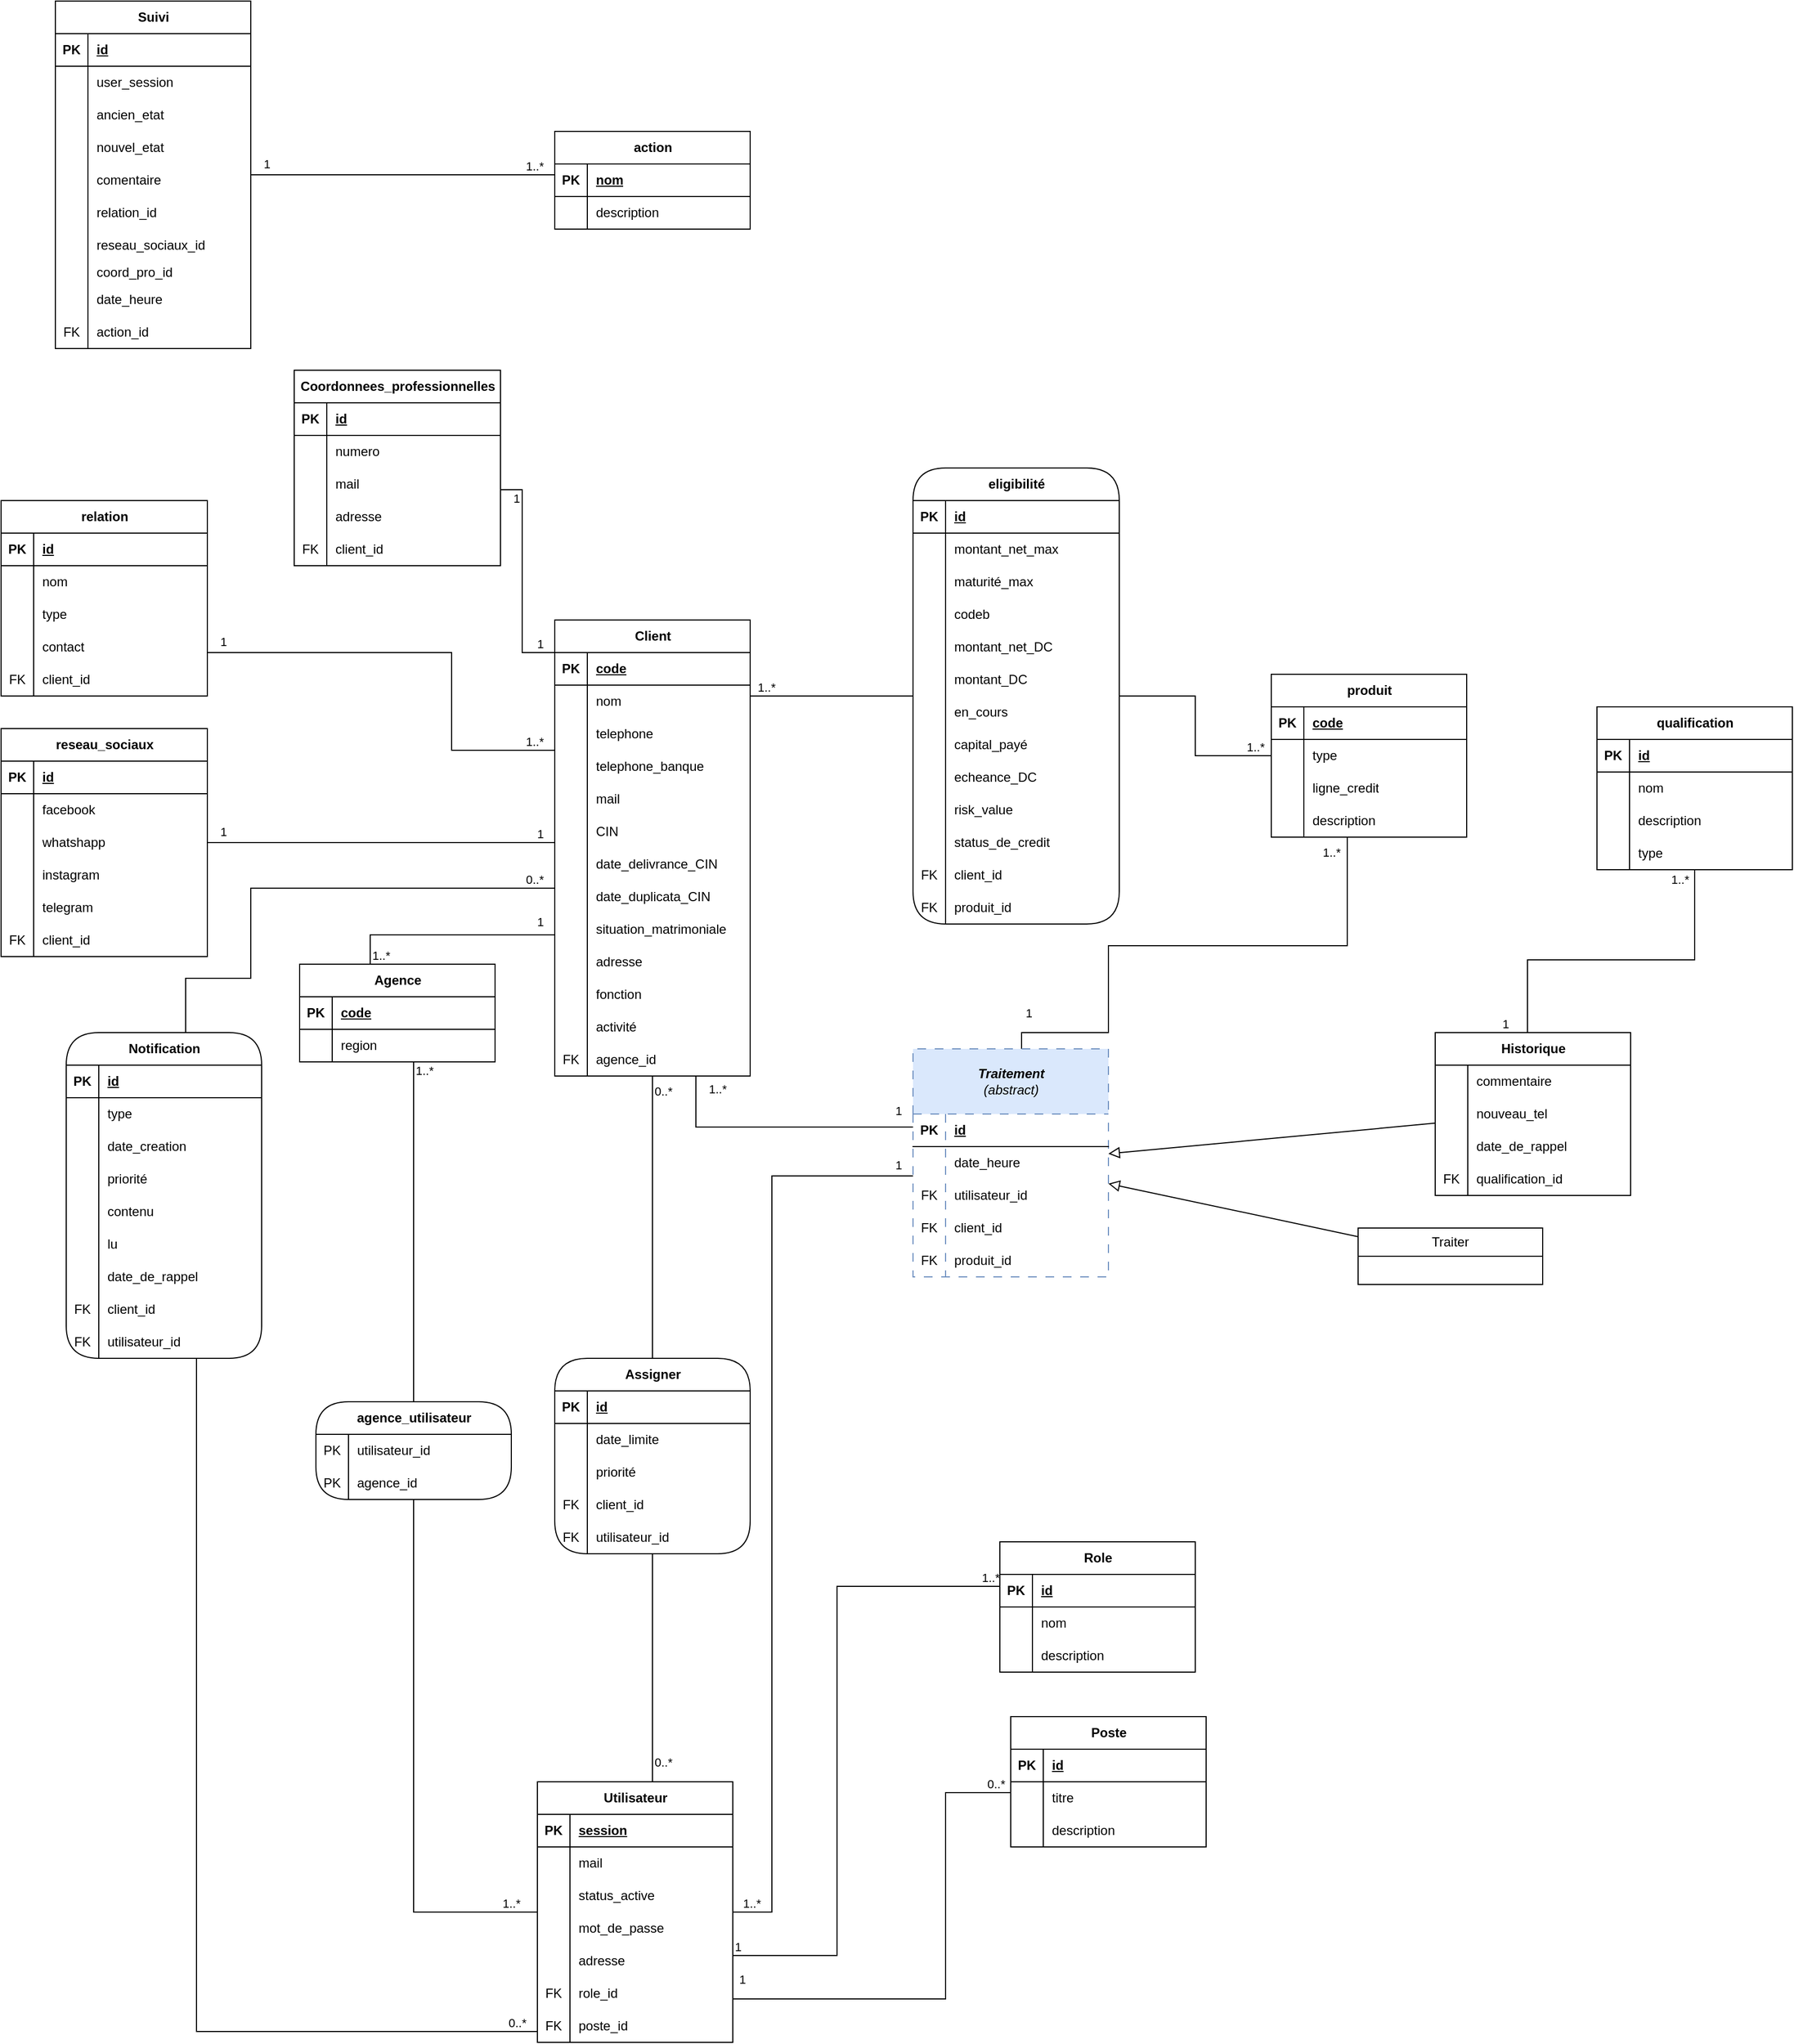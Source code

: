 <mxfile version="24.8.4">
  <diagram name="Page-1" id="5lz_rZHXzb7iFra2L6K9">
    <mxGraphModel dx="2169" dy="1891" grid="1" gridSize="10" guides="1" tooltips="1" connect="1" arrows="1" fold="1" page="1" pageScale="1" pageWidth="827" pageHeight="1169" math="0" shadow="0">
      <root>
        <mxCell id="0" />
        <mxCell id="1" parent="0" />
        <mxCell id="iDPAtJ8f5cirBGczSnXv-35" value="" style="endArrow=none;html=1;edgeStyle=orthogonalEdgeStyle;rounded=0;" edge="1" parent="1" source="iDPAtJ8f5cirBGczSnXv-391" target="iDPAtJ8f5cirBGczSnXv-271">
          <mxGeometry relative="1" as="geometry">
            <mxPoint x="260.077" y="690" as="sourcePoint" />
            <mxPoint x="440" y="610" as="targetPoint" />
            <Array as="points">
              <mxPoint x="260" y="610" />
            </Array>
          </mxGeometry>
        </mxCell>
        <mxCell id="iDPAtJ8f5cirBGczSnXv-36" value="1..*" style="edgeLabel;resizable=0;html=1;align=left;verticalAlign=bottom;" connectable="0" vertex="1" parent="iDPAtJ8f5cirBGczSnXv-35">
          <mxGeometry x="-1" relative="1" as="geometry">
            <mxPoint as="offset" />
          </mxGeometry>
        </mxCell>
        <mxCell id="iDPAtJ8f5cirBGczSnXv-37" value="1" style="edgeLabel;resizable=0;html=1;align=right;verticalAlign=bottom;" connectable="0" vertex="1" parent="iDPAtJ8f5cirBGczSnXv-35">
          <mxGeometry x="1" relative="1" as="geometry">
            <mxPoint x="-10" y="-4" as="offset" />
          </mxGeometry>
        </mxCell>
        <mxCell id="iDPAtJ8f5cirBGczSnXv-38" value="" style="endArrow=none;html=1;edgeStyle=orthogonalEdgeStyle;rounded=0;" edge="1" parent="1" source="iDPAtJ8f5cirBGczSnXv-391" target="iDPAtJ8f5cirBGczSnXv-618">
          <mxGeometry relative="1" as="geometry">
            <mxPoint x="260.077" y="768" as="sourcePoint" />
            <mxPoint x="470" y="958.059" as="targetPoint" />
            <Array as="points">
              <mxPoint x="300" y="880" />
              <mxPoint x="300" y="880" />
            </Array>
          </mxGeometry>
        </mxCell>
        <mxCell id="iDPAtJ8f5cirBGczSnXv-39" value="1..*" style="edgeLabel;resizable=0;html=1;align=left;verticalAlign=bottom;" connectable="0" vertex="1" parent="iDPAtJ8f5cirBGczSnXv-38">
          <mxGeometry x="-1" relative="1" as="geometry">
            <mxPoint y="16" as="offset" />
          </mxGeometry>
        </mxCell>
        <mxCell id="iDPAtJ8f5cirBGczSnXv-41" value="" style="endArrow=none;html=1;edgeStyle=orthogonalEdgeStyle;rounded=0;" edge="1" parent="1" source="iDPAtJ8f5cirBGczSnXv-576" target="iDPAtJ8f5cirBGczSnXv-565">
          <mxGeometry relative="1" as="geometry">
            <mxPoint x="610.0" y="1070.059" as="sourcePoint" />
            <mxPoint x="840.0" y="1150.059" as="targetPoint" />
            <Array as="points">
              <mxPoint x="790" y="1590" />
              <mxPoint x="790" y="1400" />
            </Array>
          </mxGeometry>
        </mxCell>
        <mxCell id="iDPAtJ8f5cirBGczSnXv-42" value="1" style="edgeLabel;resizable=0;html=1;align=left;verticalAlign=bottom;" connectable="0" vertex="1" parent="iDPAtJ8f5cirBGczSnXv-41">
          <mxGeometry x="-1" relative="1" as="geometry">
            <mxPoint x="4" y="-10" as="offset" />
          </mxGeometry>
        </mxCell>
        <mxCell id="iDPAtJ8f5cirBGczSnXv-43" value="0..*" style="edgeLabel;resizable=0;html=1;align=right;verticalAlign=bottom;" connectable="0" vertex="1" parent="iDPAtJ8f5cirBGczSnXv-41">
          <mxGeometry x="1" relative="1" as="geometry">
            <mxPoint x="-5" as="offset" />
          </mxGeometry>
        </mxCell>
        <mxCell id="iDPAtJ8f5cirBGczSnXv-44" value="" style="endArrow=none;html=1;edgeStyle=orthogonalEdgeStyle;rounded=0;" edge="1" parent="1" source="iDPAtJ8f5cirBGczSnXv-576" target="iDPAtJ8f5cirBGczSnXv-549">
          <mxGeometry relative="1" as="geometry">
            <mxPoint x="610.0" y="1028.059" as="sourcePoint" />
            <mxPoint x="835.0" y="1054.059" as="targetPoint" />
            <Array as="points">
              <mxPoint x="690" y="1550" />
              <mxPoint x="690" y="1210" />
            </Array>
          </mxGeometry>
        </mxCell>
        <mxCell id="iDPAtJ8f5cirBGczSnXv-45" value="1" style="edgeLabel;resizable=0;html=1;align=left;verticalAlign=bottom;" connectable="0" vertex="1" parent="iDPAtJ8f5cirBGczSnXv-44">
          <mxGeometry x="-1" relative="1" as="geometry" />
        </mxCell>
        <mxCell id="iDPAtJ8f5cirBGczSnXv-46" value="1..*" style="edgeLabel;resizable=0;html=1;align=right;verticalAlign=bottom;" connectable="0" vertex="1" parent="iDPAtJ8f5cirBGczSnXv-44">
          <mxGeometry x="1" relative="1" as="geometry" />
        </mxCell>
        <mxCell id="iDPAtJ8f5cirBGczSnXv-47" value="" style="endArrow=none;html=1;edgeStyle=orthogonalEdgeStyle;rounded=0;" edge="1" parent="1" source="iDPAtJ8f5cirBGczSnXv-271" target="iDPAtJ8f5cirBGczSnXv-424">
          <mxGeometry relative="1" as="geometry">
            <mxPoint x="620" y="580" as="sourcePoint" />
            <mxPoint x="830.0" y="580.059" as="targetPoint" />
            <Array as="points">
              <mxPoint x="680" y="390" />
              <mxPoint x="680" y="390" />
            </Array>
          </mxGeometry>
        </mxCell>
        <mxCell id="iDPAtJ8f5cirBGczSnXv-48" value="1..*" style="edgeLabel;resizable=0;html=1;align=left;verticalAlign=bottom;" connectable="0" vertex="1" parent="iDPAtJ8f5cirBGczSnXv-47">
          <mxGeometry x="-1" relative="1" as="geometry">
            <mxPoint x="5" as="offset" />
          </mxGeometry>
        </mxCell>
        <mxCell id="iDPAtJ8f5cirBGczSnXv-62" value="" style="endArrow=none;html=1;edgeStyle=orthogonalEdgeStyle;rounded=0;" edge="1" parent="1" source="iDPAtJ8f5cirBGczSnXv-478" target="iDPAtJ8f5cirBGczSnXv-576">
          <mxGeometry relative="1" as="geometry">
            <mxPoint x="750.0" y="810.059" as="sourcePoint" />
            <mxPoint x="550.059" y="950" as="targetPoint" />
            <Array as="points">
              <mxPoint x="630" y="832" />
              <mxPoint x="630" y="1510" />
            </Array>
          </mxGeometry>
        </mxCell>
        <mxCell id="iDPAtJ8f5cirBGczSnXv-63" value="1..*" style="edgeLabel;resizable=0;html=1;align=right;verticalAlign=bottom;" connectable="0" vertex="1" parent="iDPAtJ8f5cirBGczSnXv-62">
          <mxGeometry x="1" relative="1" as="geometry">
            <mxPoint x="26" as="offset" />
          </mxGeometry>
        </mxCell>
        <mxCell id="iDPAtJ8f5cirBGczSnXv-65" value="" style="endArrow=block;html=1;rounded=0;align=center;verticalAlign=bottom;endFill=0;labelBackgroundColor=none;endSize=8;" edge="1" parent="1" source="iDPAtJ8f5cirBGczSnXv-509" target="iDPAtJ8f5cirBGczSnXv-478">
          <mxGeometry relative="1" as="geometry">
            <mxPoint x="1241" y="786.321" as="sourcePoint" />
            <mxPoint x="950.0" y="785.5" as="targetPoint" />
          </mxGeometry>
        </mxCell>
        <mxCell id="iDPAtJ8f5cirBGczSnXv-66" value="" style="resizable=0;html=1;align=center;verticalAlign=top;labelBackgroundColor=none;" connectable="0" vertex="1" parent="iDPAtJ8f5cirBGczSnXv-65">
          <mxGeometry relative="1" as="geometry" />
        </mxCell>
        <mxCell id="iDPAtJ8f5cirBGczSnXv-67" value="" style="endArrow=block;html=1;rounded=0;align=center;verticalAlign=bottom;endFill=0;labelBackgroundColor=none;endSize=8;" edge="1" parent="1" source="iDPAtJ8f5cirBGczSnXv-73" target="iDPAtJ8f5cirBGczSnXv-478">
          <mxGeometry relative="1" as="geometry">
            <mxPoint x="1060" y="827" as="sourcePoint" />
            <mxPoint x="950.0" y="828.432" as="targetPoint" />
          </mxGeometry>
        </mxCell>
        <mxCell id="iDPAtJ8f5cirBGczSnXv-68" value="" style="resizable=0;html=1;align=center;verticalAlign=top;labelBackgroundColor=none;" connectable="0" vertex="1" parent="iDPAtJ8f5cirBGczSnXv-67">
          <mxGeometry relative="1" as="geometry" />
        </mxCell>
        <mxCell id="iDPAtJ8f5cirBGczSnXv-73" value="Traiter" style="swimlane;fontStyle=0;childLayout=stackLayout;horizontal=1;startSize=26;fillColor=none;horizontalStack=0;resizeParent=1;resizeParentMax=0;resizeLast=0;collapsible=1;marginBottom=0;whiteSpace=wrap;html=1;shadow=0;" vertex="1" parent="1">
          <mxGeometry x="1170" y="880" width="170" height="52" as="geometry" />
        </mxCell>
        <mxCell id="iDPAtJ8f5cirBGczSnXv-78" value="" style="endArrow=none;html=1;edgeStyle=orthogonalEdgeStyle;rounded=0;" edge="1" parent="1" source="iDPAtJ8f5cirBGczSnXv-509" target="iDPAtJ8f5cirBGczSnXv-494">
          <mxGeometry relative="1" as="geometry">
            <mxPoint x="1326" y="727.0" as="sourcePoint" />
            <mxPoint x="1205.0" y="538" as="targetPoint" />
            <Array as="points">
              <mxPoint x="1326" y="633" />
              <mxPoint x="1480" y="633" />
            </Array>
          </mxGeometry>
        </mxCell>
        <mxCell id="iDPAtJ8f5cirBGczSnXv-79" value="1" style="edgeLabel;resizable=0;html=1;align=left;verticalAlign=bottom;" connectable="0" vertex="1" parent="iDPAtJ8f5cirBGczSnXv-78">
          <mxGeometry x="-1" relative="1" as="geometry">
            <mxPoint x="-25" as="offset" />
          </mxGeometry>
        </mxCell>
        <mxCell id="iDPAtJ8f5cirBGczSnXv-80" value="1..*" style="edgeLabel;resizable=0;html=1;align=right;verticalAlign=bottom;" connectable="0" vertex="1" parent="iDPAtJ8f5cirBGczSnXv-78">
          <mxGeometry x="1" relative="1" as="geometry">
            <mxPoint x="-5" y="17" as="offset" />
          </mxGeometry>
        </mxCell>
        <mxCell id="iDPAtJ8f5cirBGczSnXv-81" value="" style="endArrow=none;html=1;edgeStyle=orthogonalEdgeStyle;rounded=0;" edge="1" parent="1" source="iDPAtJ8f5cirBGczSnXv-271" target="iDPAtJ8f5cirBGczSnXv-478">
          <mxGeometry relative="1" as="geometry">
            <mxPoint x="560" y="718" as="sourcePoint" />
            <mxPoint x="750.0" y="787.0" as="targetPoint" />
            <Array as="points">
              <mxPoint x="560" y="787" />
            </Array>
          </mxGeometry>
        </mxCell>
        <mxCell id="iDPAtJ8f5cirBGczSnXv-82" value="1..*" style="edgeLabel;resizable=0;html=1;align=left;verticalAlign=bottom;" connectable="0" vertex="1" parent="iDPAtJ8f5cirBGczSnXv-81">
          <mxGeometry x="-1" relative="1" as="geometry">
            <mxPoint x="10" y="20" as="offset" />
          </mxGeometry>
        </mxCell>
        <mxCell id="iDPAtJ8f5cirBGczSnXv-83" value="" style="endArrow=none;html=1;edgeStyle=orthogonalEdgeStyle;rounded=0;" edge="1" parent="1" source="iDPAtJ8f5cirBGczSnXv-478" target="iDPAtJ8f5cirBGczSnXv-464">
          <mxGeometry relative="1" as="geometry">
            <mxPoint x="799.941" y="768" as="sourcePoint" />
            <mxPoint x="899.941" y="678" as="targetPoint" />
            <Array as="points">
              <mxPoint x="860" y="700" />
              <mxPoint x="940" y="700" />
              <mxPoint x="940" y="620" />
              <mxPoint x="1160" y="620" />
            </Array>
          </mxGeometry>
        </mxCell>
        <mxCell id="iDPAtJ8f5cirBGczSnXv-84" value="1..*" style="edgeLabel;resizable=0;html=1;align=right;verticalAlign=bottom;" connectable="0" vertex="1" parent="iDPAtJ8f5cirBGczSnXv-83">
          <mxGeometry x="1" relative="1" as="geometry">
            <mxPoint x="-6" y="22" as="offset" />
          </mxGeometry>
        </mxCell>
        <mxCell id="iDPAtJ8f5cirBGczSnXv-85" value="1" style="edgeLabel;resizable=0;html=1;align=right;verticalAlign=bottom;" connectable="0" vertex="1" parent="iDPAtJ8f5cirBGczSnXv-83">
          <mxGeometry x="1" relative="1" as="geometry">
            <mxPoint x="-290" y="170" as="offset" />
          </mxGeometry>
        </mxCell>
        <mxCell id="iDPAtJ8f5cirBGczSnXv-86" value="1" style="edgeLabel;resizable=0;html=1;align=right;verticalAlign=bottom;" connectable="0" vertex="1" parent="iDPAtJ8f5cirBGczSnXv-83">
          <mxGeometry x="1" relative="1" as="geometry">
            <mxPoint x="-410" y="260" as="offset" />
          </mxGeometry>
        </mxCell>
        <mxCell id="iDPAtJ8f5cirBGczSnXv-87" value="1" style="edgeLabel;resizable=0;html=1;align=right;verticalAlign=bottom;" connectable="0" vertex="1" parent="iDPAtJ8f5cirBGczSnXv-83">
          <mxGeometry x="1" relative="1" as="geometry">
            <mxPoint x="-410" y="310" as="offset" />
          </mxGeometry>
        </mxCell>
        <mxCell id="iDPAtJ8f5cirBGczSnXv-95" value="" style="endArrow=none;html=1;edgeStyle=orthogonalEdgeStyle;rounded=0;" edge="1" parent="1" source="iDPAtJ8f5cirBGczSnXv-211" target="iDPAtJ8f5cirBGczSnXv-271">
          <mxGeometry relative="1" as="geometry">
            <mxPoint x="440" y="230" as="sourcePoint" />
            <mxPoint x="530" y="380" as="targetPoint" />
            <Array as="points">
              <mxPoint x="400" y="200" />
              <mxPoint x="400" y="350" />
              <mxPoint x="530" y="350" />
            </Array>
          </mxGeometry>
        </mxCell>
        <mxCell id="iDPAtJ8f5cirBGczSnXv-96" value="1" style="edgeLabel;resizable=0;html=1;align=left;verticalAlign=bottom;" connectable="0" vertex="1" parent="iDPAtJ8f5cirBGczSnXv-95">
          <mxGeometry x="-1" relative="1" as="geometry">
            <mxPoint x="10" y="16" as="offset" />
          </mxGeometry>
        </mxCell>
        <mxCell id="iDPAtJ8f5cirBGczSnXv-97" value="&lt;div&gt;1&lt;/div&gt;" style="edgeLabel;resizable=0;html=1;align=right;verticalAlign=bottom;" connectable="0" vertex="1" parent="iDPAtJ8f5cirBGczSnXv-95">
          <mxGeometry x="1" relative="1" as="geometry">
            <mxPoint x="-10" as="offset" />
          </mxGeometry>
        </mxCell>
        <mxCell id="iDPAtJ8f5cirBGczSnXv-110" value="" style="endArrow=none;html=1;edgeStyle=orthogonalEdgeStyle;rounded=0;" edge="1" parent="1" source="iDPAtJ8f5cirBGczSnXv-334" target="iDPAtJ8f5cirBGczSnXv-271">
          <mxGeometry relative="1" as="geometry">
            <mxPoint x="490" y="990" as="sourcePoint" />
            <mxPoint x="450" y="567" as="targetPoint" />
            <Array as="points">
              <mxPoint x="90" y="650" />
              <mxPoint x="150" y="650" />
              <mxPoint x="150" y="567" />
            </Array>
          </mxGeometry>
        </mxCell>
        <mxCell id="iDPAtJ8f5cirBGczSnXv-112" value="0..*" style="edgeLabel;resizable=0;html=1;align=right;verticalAlign=bottom;" connectable="0" vertex="1" parent="iDPAtJ8f5cirBGczSnXv-110">
          <mxGeometry x="1" relative="1" as="geometry">
            <mxPoint x="-10" as="offset" />
          </mxGeometry>
        </mxCell>
        <mxCell id="iDPAtJ8f5cirBGczSnXv-117" value="" style="endArrow=none;html=1;edgeStyle=orthogonalEdgeStyle;rounded=0;" edge="1" parent="1" source="iDPAtJ8f5cirBGczSnXv-230" target="iDPAtJ8f5cirBGczSnXv-271">
          <mxGeometry relative="1" as="geometry">
            <mxPoint x="240" y="412.0" as="sourcePoint" />
            <mxPoint x="440" y="440" as="targetPoint" />
            <Array as="points">
              <mxPoint x="335" y="350" />
              <mxPoint x="335" y="440" />
            </Array>
          </mxGeometry>
        </mxCell>
        <mxCell id="iDPAtJ8f5cirBGczSnXv-118" value="1" style="edgeLabel;resizable=0;html=1;align=left;verticalAlign=bottom;" connectable="0" vertex="1" parent="iDPAtJ8f5cirBGczSnXv-117">
          <mxGeometry x="-1" relative="1" as="geometry">
            <mxPoint x="10" y="-2" as="offset" />
          </mxGeometry>
        </mxCell>
        <mxCell id="iDPAtJ8f5cirBGczSnXv-119" value="&lt;div&gt;1..*&lt;/div&gt;" style="edgeLabel;resizable=0;html=1;align=right;verticalAlign=bottom;" connectable="0" vertex="1" parent="iDPAtJ8f5cirBGczSnXv-117">
          <mxGeometry x="1" relative="1" as="geometry">
            <mxPoint x="-10" as="offset" />
          </mxGeometry>
        </mxCell>
        <mxCell id="iDPAtJ8f5cirBGczSnXv-125" value="" style="endArrow=none;html=1;edgeStyle=orthogonalEdgeStyle;rounded=0;" edge="1" parent="1" source="iDPAtJ8f5cirBGczSnXv-252" target="iDPAtJ8f5cirBGczSnXv-271">
          <mxGeometry relative="1" as="geometry">
            <mxPoint x="170" y="510" as="sourcePoint" />
            <mxPoint x="440" y="520" as="targetPoint" />
            <Array as="points">
              <mxPoint x="370" y="525" />
              <mxPoint x="370" y="525" />
            </Array>
          </mxGeometry>
        </mxCell>
        <mxCell id="iDPAtJ8f5cirBGczSnXv-126" value="1" style="edgeLabel;resizable=0;html=1;align=left;verticalAlign=bottom;" connectable="0" vertex="1" parent="iDPAtJ8f5cirBGczSnXv-125">
          <mxGeometry x="-1" relative="1" as="geometry">
            <mxPoint x="10" y="-2" as="offset" />
          </mxGeometry>
        </mxCell>
        <mxCell id="iDPAtJ8f5cirBGczSnXv-127" value="&lt;div&gt;1&lt;/div&gt;" style="edgeLabel;resizable=0;html=1;align=right;verticalAlign=bottom;" connectable="0" vertex="1" parent="iDPAtJ8f5cirBGczSnXv-125">
          <mxGeometry x="1" relative="1" as="geometry">
            <mxPoint x="-10" as="offset" />
          </mxGeometry>
        </mxCell>
        <mxCell id="iDPAtJ8f5cirBGczSnXv-139" value="" style="endArrow=none;html=1;edgeStyle=orthogonalEdgeStyle;rounded=0;" edge="1" parent="1" source="iDPAtJ8f5cirBGczSnXv-143" target="iDPAtJ8f5cirBGczSnXv-178">
          <mxGeometry relative="1" as="geometry">
            <mxPoint x="240" y="49.0" as="sourcePoint" />
            <mxPoint x="460" y="49.0" as="targetPoint" />
            <Array as="points">
              <mxPoint x="380" y="-90" />
              <mxPoint x="380" y="-90" />
            </Array>
          </mxGeometry>
        </mxCell>
        <mxCell id="iDPAtJ8f5cirBGczSnXv-140" value="1" style="edgeLabel;resizable=0;html=1;align=left;verticalAlign=bottom;" connectable="0" vertex="1" parent="iDPAtJ8f5cirBGczSnXv-139">
          <mxGeometry x="-1" relative="1" as="geometry">
            <mxPoint x="10" y="-2" as="offset" />
          </mxGeometry>
        </mxCell>
        <mxCell id="iDPAtJ8f5cirBGczSnXv-141" value="&lt;div&gt;1..*&lt;/div&gt;" style="edgeLabel;resizable=0;html=1;align=right;verticalAlign=bottom;" connectable="0" vertex="1" parent="iDPAtJ8f5cirBGczSnXv-139">
          <mxGeometry x="1" relative="1" as="geometry">
            <mxPoint x="-10" as="offset" />
          </mxGeometry>
        </mxCell>
        <mxCell id="iDPAtJ8f5cirBGczSnXv-143" value="Suivi" style="shape=table;startSize=30;container=1;collapsible=1;childLayout=tableLayout;fixedRows=1;rowLines=0;fontStyle=1;align=center;resizeLast=1;html=1;" vertex="1" parent="1">
          <mxGeometry x="-30" y="-250" width="180" height="320" as="geometry" />
        </mxCell>
        <mxCell id="iDPAtJ8f5cirBGczSnXv-144" value="" style="shape=tableRow;horizontal=0;startSize=0;swimlaneHead=0;swimlaneBody=0;fillColor=none;collapsible=0;dropTarget=0;points=[[0,0.5],[1,0.5]];portConstraint=eastwest;top=0;left=0;right=0;bottom=1;" vertex="1" parent="iDPAtJ8f5cirBGczSnXv-143">
          <mxGeometry y="30" width="180" height="30" as="geometry" />
        </mxCell>
        <mxCell id="iDPAtJ8f5cirBGczSnXv-145" value="PK" style="shape=partialRectangle;connectable=0;fillColor=none;top=0;left=0;bottom=0;right=0;fontStyle=1;overflow=hidden;whiteSpace=wrap;html=1;" vertex="1" parent="iDPAtJ8f5cirBGczSnXv-144">
          <mxGeometry width="30" height="30" as="geometry">
            <mxRectangle width="30" height="30" as="alternateBounds" />
          </mxGeometry>
        </mxCell>
        <mxCell id="iDPAtJ8f5cirBGczSnXv-146" value="id" style="shape=partialRectangle;connectable=0;fillColor=none;top=0;left=0;bottom=0;right=0;align=left;spacingLeft=6;fontStyle=5;overflow=hidden;whiteSpace=wrap;html=1;" vertex="1" parent="iDPAtJ8f5cirBGczSnXv-144">
          <mxGeometry x="30" width="150" height="30" as="geometry">
            <mxRectangle width="150" height="30" as="alternateBounds" />
          </mxGeometry>
        </mxCell>
        <mxCell id="iDPAtJ8f5cirBGczSnXv-147" value="" style="shape=tableRow;horizontal=0;startSize=0;swimlaneHead=0;swimlaneBody=0;fillColor=none;collapsible=0;dropTarget=0;points=[[0,0.5],[1,0.5]];portConstraint=eastwest;top=0;left=0;right=0;bottom=0;" vertex="1" parent="iDPAtJ8f5cirBGczSnXv-143">
          <mxGeometry y="60" width="180" height="30" as="geometry" />
        </mxCell>
        <mxCell id="iDPAtJ8f5cirBGczSnXv-148" value="" style="shape=partialRectangle;connectable=0;fillColor=none;top=0;left=0;bottom=0;right=0;editable=1;overflow=hidden;whiteSpace=wrap;html=1;" vertex="1" parent="iDPAtJ8f5cirBGczSnXv-147">
          <mxGeometry width="30" height="30" as="geometry">
            <mxRectangle width="30" height="30" as="alternateBounds" />
          </mxGeometry>
        </mxCell>
        <mxCell id="iDPAtJ8f5cirBGczSnXv-149" value="user_session" style="shape=partialRectangle;connectable=0;fillColor=none;top=0;left=0;bottom=0;right=0;align=left;spacingLeft=6;overflow=hidden;whiteSpace=wrap;html=1;" vertex="1" parent="iDPAtJ8f5cirBGczSnXv-147">
          <mxGeometry x="30" width="150" height="30" as="geometry">
            <mxRectangle width="150" height="30" as="alternateBounds" />
          </mxGeometry>
        </mxCell>
        <mxCell id="iDPAtJ8f5cirBGczSnXv-150" value="" style="shape=tableRow;horizontal=0;startSize=0;swimlaneHead=0;swimlaneBody=0;fillColor=none;collapsible=0;dropTarget=0;points=[[0,0.5],[1,0.5]];portConstraint=eastwest;top=0;left=0;right=0;bottom=0;" vertex="1" parent="iDPAtJ8f5cirBGczSnXv-143">
          <mxGeometry y="90" width="180" height="30" as="geometry" />
        </mxCell>
        <mxCell id="iDPAtJ8f5cirBGczSnXv-151" value="" style="shape=partialRectangle;connectable=0;fillColor=none;top=0;left=0;bottom=0;right=0;editable=1;overflow=hidden;whiteSpace=wrap;html=1;" vertex="1" parent="iDPAtJ8f5cirBGczSnXv-150">
          <mxGeometry width="30" height="30" as="geometry">
            <mxRectangle width="30" height="30" as="alternateBounds" />
          </mxGeometry>
        </mxCell>
        <mxCell id="iDPAtJ8f5cirBGczSnXv-152" value="ancien_etat" style="shape=partialRectangle;connectable=0;fillColor=none;top=0;left=0;bottom=0;right=0;align=left;spacingLeft=6;overflow=hidden;whiteSpace=wrap;html=1;" vertex="1" parent="iDPAtJ8f5cirBGczSnXv-150">
          <mxGeometry x="30" width="150" height="30" as="geometry">
            <mxRectangle width="150" height="30" as="alternateBounds" />
          </mxGeometry>
        </mxCell>
        <mxCell id="iDPAtJ8f5cirBGczSnXv-153" value="" style="shape=tableRow;horizontal=0;startSize=0;swimlaneHead=0;swimlaneBody=0;fillColor=none;collapsible=0;dropTarget=0;points=[[0,0.5],[1,0.5]];portConstraint=eastwest;top=0;left=0;right=0;bottom=0;" vertex="1" parent="iDPAtJ8f5cirBGczSnXv-143">
          <mxGeometry y="120" width="180" height="30" as="geometry" />
        </mxCell>
        <mxCell id="iDPAtJ8f5cirBGczSnXv-154" value="" style="shape=partialRectangle;connectable=0;fillColor=none;top=0;left=0;bottom=0;right=0;editable=1;overflow=hidden;whiteSpace=wrap;html=1;" vertex="1" parent="iDPAtJ8f5cirBGczSnXv-153">
          <mxGeometry width="30" height="30" as="geometry">
            <mxRectangle width="30" height="30" as="alternateBounds" />
          </mxGeometry>
        </mxCell>
        <mxCell id="iDPAtJ8f5cirBGczSnXv-155" value="nouvel_etat" style="shape=partialRectangle;connectable=0;fillColor=none;top=0;left=0;bottom=0;right=0;align=left;spacingLeft=6;overflow=hidden;whiteSpace=wrap;html=1;" vertex="1" parent="iDPAtJ8f5cirBGczSnXv-153">
          <mxGeometry x="30" width="150" height="30" as="geometry">
            <mxRectangle width="150" height="30" as="alternateBounds" />
          </mxGeometry>
        </mxCell>
        <mxCell id="iDPAtJ8f5cirBGczSnXv-163" value="" style="shape=tableRow;horizontal=0;startSize=0;swimlaneHead=0;swimlaneBody=0;fillColor=none;collapsible=0;dropTarget=0;points=[[0,0.5],[1,0.5]];portConstraint=eastwest;top=0;left=0;right=0;bottom=0;" vertex="1" parent="iDPAtJ8f5cirBGczSnXv-143">
          <mxGeometry y="150" width="180" height="30" as="geometry" />
        </mxCell>
        <mxCell id="iDPAtJ8f5cirBGczSnXv-164" value="" style="shape=partialRectangle;connectable=0;fillColor=none;top=0;left=0;bottom=0;right=0;editable=1;overflow=hidden;whiteSpace=wrap;html=1;" vertex="1" parent="iDPAtJ8f5cirBGczSnXv-163">
          <mxGeometry width="30" height="30" as="geometry">
            <mxRectangle width="30" height="30" as="alternateBounds" />
          </mxGeometry>
        </mxCell>
        <mxCell id="iDPAtJ8f5cirBGczSnXv-165" value="comentaire" style="shape=partialRectangle;connectable=0;fillColor=none;top=0;left=0;bottom=0;right=0;align=left;spacingLeft=6;overflow=hidden;whiteSpace=wrap;html=1;" vertex="1" parent="iDPAtJ8f5cirBGczSnXv-163">
          <mxGeometry x="30" width="150" height="30" as="geometry">
            <mxRectangle width="150" height="30" as="alternateBounds" />
          </mxGeometry>
        </mxCell>
        <mxCell id="iDPAtJ8f5cirBGczSnXv-166" value="" style="shape=tableRow;horizontal=0;startSize=0;swimlaneHead=0;swimlaneBody=0;fillColor=none;collapsible=0;dropTarget=0;points=[[0,0.5],[1,0.5]];portConstraint=eastwest;top=0;left=0;right=0;bottom=0;" vertex="1" parent="iDPAtJ8f5cirBGczSnXv-143">
          <mxGeometry y="180" width="180" height="30" as="geometry" />
        </mxCell>
        <mxCell id="iDPAtJ8f5cirBGczSnXv-167" value="" style="shape=partialRectangle;connectable=0;fillColor=none;top=0;left=0;bottom=0;right=0;editable=1;overflow=hidden;whiteSpace=wrap;html=1;" vertex="1" parent="iDPAtJ8f5cirBGczSnXv-166">
          <mxGeometry width="30" height="30" as="geometry">
            <mxRectangle width="30" height="30" as="alternateBounds" />
          </mxGeometry>
        </mxCell>
        <mxCell id="iDPAtJ8f5cirBGczSnXv-168" value="relation_id" style="shape=partialRectangle;connectable=0;fillColor=none;top=0;left=0;bottom=0;right=0;align=left;spacingLeft=6;overflow=hidden;whiteSpace=wrap;html=1;" vertex="1" parent="iDPAtJ8f5cirBGczSnXv-166">
          <mxGeometry x="30" width="150" height="30" as="geometry">
            <mxRectangle width="150" height="30" as="alternateBounds" />
          </mxGeometry>
        </mxCell>
        <mxCell id="iDPAtJ8f5cirBGczSnXv-172" value="" style="shape=tableRow;horizontal=0;startSize=0;swimlaneHead=0;swimlaneBody=0;fillColor=none;collapsible=0;dropTarget=0;points=[[0,0.5],[1,0.5]];portConstraint=eastwest;top=0;left=0;right=0;bottom=0;" vertex="1" parent="iDPAtJ8f5cirBGczSnXv-143">
          <mxGeometry y="210" width="180" height="30" as="geometry" />
        </mxCell>
        <mxCell id="iDPAtJ8f5cirBGczSnXv-173" value="" style="shape=partialRectangle;connectable=0;fillColor=none;top=0;left=0;bottom=0;right=0;editable=1;overflow=hidden;whiteSpace=wrap;html=1;" vertex="1" parent="iDPAtJ8f5cirBGczSnXv-172">
          <mxGeometry width="30" height="30" as="geometry">
            <mxRectangle width="30" height="30" as="alternateBounds" />
          </mxGeometry>
        </mxCell>
        <mxCell id="iDPAtJ8f5cirBGczSnXv-174" value="reseau_sociaux_id" style="shape=partialRectangle;connectable=0;fillColor=none;top=0;left=0;bottom=0;right=0;align=left;spacingLeft=6;overflow=hidden;whiteSpace=wrap;html=1;" vertex="1" parent="iDPAtJ8f5cirBGczSnXv-172">
          <mxGeometry x="30" width="150" height="30" as="geometry">
            <mxRectangle width="150" height="30" as="alternateBounds" />
          </mxGeometry>
        </mxCell>
        <mxCell id="iDPAtJ8f5cirBGczSnXv-175" value="" style="shape=tableRow;horizontal=0;startSize=0;swimlaneHead=0;swimlaneBody=0;fillColor=none;collapsible=0;dropTarget=0;points=[[0,0.5],[1,0.5]];portConstraint=eastwest;top=0;left=0;right=0;bottom=0;" vertex="1" parent="iDPAtJ8f5cirBGczSnXv-143">
          <mxGeometry y="240" width="180" height="20" as="geometry" />
        </mxCell>
        <mxCell id="iDPAtJ8f5cirBGczSnXv-176" value="" style="shape=partialRectangle;connectable=0;fillColor=none;top=0;left=0;bottom=0;right=0;editable=1;overflow=hidden;whiteSpace=wrap;html=1;" vertex="1" parent="iDPAtJ8f5cirBGczSnXv-175">
          <mxGeometry width="30" height="20" as="geometry">
            <mxRectangle width="30" height="20" as="alternateBounds" />
          </mxGeometry>
        </mxCell>
        <mxCell id="iDPAtJ8f5cirBGczSnXv-177" value="coord_pro_id" style="shape=partialRectangle;connectable=0;fillColor=none;top=0;left=0;bottom=0;right=0;align=left;spacingLeft=6;overflow=hidden;whiteSpace=wrap;html=1;" vertex="1" parent="iDPAtJ8f5cirBGczSnXv-175">
          <mxGeometry x="30" width="150" height="20" as="geometry">
            <mxRectangle width="150" height="20" as="alternateBounds" />
          </mxGeometry>
        </mxCell>
        <mxCell id="iDPAtJ8f5cirBGczSnXv-207" value="" style="shape=tableRow;horizontal=0;startSize=0;swimlaneHead=0;swimlaneBody=0;fillColor=none;collapsible=0;dropTarget=0;points=[[0,0.5],[1,0.5]];portConstraint=eastwest;top=0;left=0;right=0;bottom=0;" vertex="1" parent="iDPAtJ8f5cirBGczSnXv-143">
          <mxGeometry y="260" width="180" height="30" as="geometry" />
        </mxCell>
        <mxCell id="iDPAtJ8f5cirBGczSnXv-208" value="" style="shape=partialRectangle;connectable=0;fillColor=none;top=0;left=0;bottom=0;right=0;editable=1;overflow=hidden;whiteSpace=wrap;html=1;" vertex="1" parent="iDPAtJ8f5cirBGczSnXv-207">
          <mxGeometry width="30" height="30" as="geometry">
            <mxRectangle width="30" height="30" as="alternateBounds" />
          </mxGeometry>
        </mxCell>
        <mxCell id="iDPAtJ8f5cirBGczSnXv-209" value="date_heure" style="shape=partialRectangle;connectable=0;fillColor=none;top=0;left=0;bottom=0;right=0;align=left;spacingLeft=6;overflow=hidden;whiteSpace=wrap;html=1;" vertex="1" parent="iDPAtJ8f5cirBGczSnXv-207">
          <mxGeometry x="30" width="150" height="30" as="geometry">
            <mxRectangle width="150" height="30" as="alternateBounds" />
          </mxGeometry>
        </mxCell>
        <mxCell id="iDPAtJ8f5cirBGczSnXv-243" value="" style="shape=tableRow;horizontal=0;startSize=0;swimlaneHead=0;swimlaneBody=0;fillColor=none;collapsible=0;dropTarget=0;points=[[0,0.5],[1,0.5]];portConstraint=eastwest;top=0;left=0;right=0;bottom=0;" vertex="1" parent="iDPAtJ8f5cirBGczSnXv-143">
          <mxGeometry y="290" width="180" height="30" as="geometry" />
        </mxCell>
        <mxCell id="iDPAtJ8f5cirBGczSnXv-244" value="FK" style="shape=partialRectangle;connectable=0;fillColor=none;top=0;left=0;bottom=0;right=0;editable=1;overflow=hidden;whiteSpace=wrap;html=1;" vertex="1" parent="iDPAtJ8f5cirBGczSnXv-243">
          <mxGeometry width="30" height="30" as="geometry">
            <mxRectangle width="30" height="30" as="alternateBounds" />
          </mxGeometry>
        </mxCell>
        <mxCell id="iDPAtJ8f5cirBGczSnXv-245" value="action_id" style="shape=partialRectangle;connectable=0;fillColor=none;top=0;left=0;bottom=0;right=0;align=left;spacingLeft=6;overflow=hidden;whiteSpace=wrap;html=1;" vertex="1" parent="iDPAtJ8f5cirBGczSnXv-243">
          <mxGeometry x="30" width="150" height="30" as="geometry">
            <mxRectangle width="150" height="30" as="alternateBounds" />
          </mxGeometry>
        </mxCell>
        <mxCell id="iDPAtJ8f5cirBGczSnXv-178" value="action" style="shape=table;startSize=30;container=1;collapsible=1;childLayout=tableLayout;fixedRows=1;rowLines=0;fontStyle=1;align=center;resizeLast=1;html=1;" vertex="1" parent="1">
          <mxGeometry x="430" y="-130" width="180" height="90" as="geometry" />
        </mxCell>
        <mxCell id="iDPAtJ8f5cirBGczSnXv-179" value="" style="shape=tableRow;horizontal=0;startSize=0;swimlaneHead=0;swimlaneBody=0;fillColor=none;collapsible=0;dropTarget=0;points=[[0,0.5],[1,0.5]];portConstraint=eastwest;top=0;left=0;right=0;bottom=1;" vertex="1" parent="iDPAtJ8f5cirBGczSnXv-178">
          <mxGeometry y="30" width="180" height="30" as="geometry" />
        </mxCell>
        <mxCell id="iDPAtJ8f5cirBGczSnXv-180" value="PK" style="shape=partialRectangle;connectable=0;fillColor=none;top=0;left=0;bottom=0;right=0;fontStyle=1;overflow=hidden;whiteSpace=wrap;html=1;" vertex="1" parent="iDPAtJ8f5cirBGczSnXv-179">
          <mxGeometry width="30" height="30" as="geometry">
            <mxRectangle width="30" height="30" as="alternateBounds" />
          </mxGeometry>
        </mxCell>
        <mxCell id="iDPAtJ8f5cirBGczSnXv-181" value="nom" style="shape=partialRectangle;connectable=0;fillColor=none;top=0;left=0;bottom=0;right=0;align=left;spacingLeft=6;fontStyle=5;overflow=hidden;whiteSpace=wrap;html=1;" vertex="1" parent="iDPAtJ8f5cirBGczSnXv-179">
          <mxGeometry x="30" width="150" height="30" as="geometry">
            <mxRectangle width="150" height="30" as="alternateBounds" />
          </mxGeometry>
        </mxCell>
        <mxCell id="iDPAtJ8f5cirBGczSnXv-182" value="" style="shape=tableRow;horizontal=0;startSize=0;swimlaneHead=0;swimlaneBody=0;fillColor=none;collapsible=0;dropTarget=0;points=[[0,0.5],[1,0.5]];portConstraint=eastwest;top=0;left=0;right=0;bottom=0;" vertex="1" parent="iDPAtJ8f5cirBGczSnXv-178">
          <mxGeometry y="60" width="180" height="30" as="geometry" />
        </mxCell>
        <mxCell id="iDPAtJ8f5cirBGczSnXv-183" value="" style="shape=partialRectangle;connectable=0;fillColor=none;top=0;left=0;bottom=0;right=0;editable=1;overflow=hidden;whiteSpace=wrap;html=1;" vertex="1" parent="iDPAtJ8f5cirBGczSnXv-182">
          <mxGeometry width="30" height="30" as="geometry">
            <mxRectangle width="30" height="30" as="alternateBounds" />
          </mxGeometry>
        </mxCell>
        <mxCell id="iDPAtJ8f5cirBGczSnXv-184" value="description" style="shape=partialRectangle;connectable=0;fillColor=none;top=0;left=0;bottom=0;right=0;align=left;spacingLeft=6;overflow=hidden;whiteSpace=wrap;html=1;" vertex="1" parent="iDPAtJ8f5cirBGczSnXv-182">
          <mxGeometry x="30" width="150" height="30" as="geometry">
            <mxRectangle width="150" height="30" as="alternateBounds" />
          </mxGeometry>
        </mxCell>
        <mxCell id="iDPAtJ8f5cirBGczSnXv-211" value="Coordonnees_professionnelles" style="shape=table;startSize=30;container=1;collapsible=1;childLayout=tableLayout;fixedRows=1;rowLines=0;fontStyle=1;align=center;resizeLast=1;html=1;" vertex="1" parent="1">
          <mxGeometry x="190" y="90" width="190" height="180" as="geometry" />
        </mxCell>
        <mxCell id="iDPAtJ8f5cirBGczSnXv-212" value="" style="shape=tableRow;horizontal=0;startSize=0;swimlaneHead=0;swimlaneBody=0;fillColor=none;collapsible=0;dropTarget=0;points=[[0,0.5],[1,0.5]];portConstraint=eastwest;top=0;left=0;right=0;bottom=1;" vertex="1" parent="iDPAtJ8f5cirBGczSnXv-211">
          <mxGeometry y="30" width="190" height="30" as="geometry" />
        </mxCell>
        <mxCell id="iDPAtJ8f5cirBGczSnXv-213" value="PK" style="shape=partialRectangle;connectable=0;fillColor=none;top=0;left=0;bottom=0;right=0;fontStyle=1;overflow=hidden;whiteSpace=wrap;html=1;" vertex="1" parent="iDPAtJ8f5cirBGczSnXv-212">
          <mxGeometry width="30" height="30" as="geometry">
            <mxRectangle width="30" height="30" as="alternateBounds" />
          </mxGeometry>
        </mxCell>
        <mxCell id="iDPAtJ8f5cirBGczSnXv-214" value="id" style="shape=partialRectangle;connectable=0;fillColor=none;top=0;left=0;bottom=0;right=0;align=left;spacingLeft=6;fontStyle=5;overflow=hidden;whiteSpace=wrap;html=1;" vertex="1" parent="iDPAtJ8f5cirBGczSnXv-212">
          <mxGeometry x="30" width="160" height="30" as="geometry">
            <mxRectangle width="160" height="30" as="alternateBounds" />
          </mxGeometry>
        </mxCell>
        <mxCell id="iDPAtJ8f5cirBGczSnXv-215" value="" style="shape=tableRow;horizontal=0;startSize=0;swimlaneHead=0;swimlaneBody=0;fillColor=none;collapsible=0;dropTarget=0;points=[[0,0.5],[1,0.5]];portConstraint=eastwest;top=0;left=0;right=0;bottom=0;" vertex="1" parent="iDPAtJ8f5cirBGczSnXv-211">
          <mxGeometry y="60" width="190" height="30" as="geometry" />
        </mxCell>
        <mxCell id="iDPAtJ8f5cirBGczSnXv-216" value="" style="shape=partialRectangle;connectable=0;fillColor=none;top=0;left=0;bottom=0;right=0;editable=1;overflow=hidden;whiteSpace=wrap;html=1;" vertex="1" parent="iDPAtJ8f5cirBGczSnXv-215">
          <mxGeometry width="30" height="30" as="geometry">
            <mxRectangle width="30" height="30" as="alternateBounds" />
          </mxGeometry>
        </mxCell>
        <mxCell id="iDPAtJ8f5cirBGczSnXv-217" value="numero" style="shape=partialRectangle;connectable=0;fillColor=none;top=0;left=0;bottom=0;right=0;align=left;spacingLeft=6;overflow=hidden;whiteSpace=wrap;html=1;" vertex="1" parent="iDPAtJ8f5cirBGczSnXv-215">
          <mxGeometry x="30" width="160" height="30" as="geometry">
            <mxRectangle width="160" height="30" as="alternateBounds" />
          </mxGeometry>
        </mxCell>
        <mxCell id="iDPAtJ8f5cirBGczSnXv-218" value="" style="shape=tableRow;horizontal=0;startSize=0;swimlaneHead=0;swimlaneBody=0;fillColor=none;collapsible=0;dropTarget=0;points=[[0,0.5],[1,0.5]];portConstraint=eastwest;top=0;left=0;right=0;bottom=0;" vertex="1" parent="iDPAtJ8f5cirBGczSnXv-211">
          <mxGeometry y="90" width="190" height="30" as="geometry" />
        </mxCell>
        <mxCell id="iDPAtJ8f5cirBGczSnXv-219" value="" style="shape=partialRectangle;connectable=0;fillColor=none;top=0;left=0;bottom=0;right=0;editable=1;overflow=hidden;whiteSpace=wrap;html=1;" vertex="1" parent="iDPAtJ8f5cirBGczSnXv-218">
          <mxGeometry width="30" height="30" as="geometry">
            <mxRectangle width="30" height="30" as="alternateBounds" />
          </mxGeometry>
        </mxCell>
        <mxCell id="iDPAtJ8f5cirBGczSnXv-220" value="mail" style="shape=partialRectangle;connectable=0;fillColor=none;top=0;left=0;bottom=0;right=0;align=left;spacingLeft=6;overflow=hidden;whiteSpace=wrap;html=1;" vertex="1" parent="iDPAtJ8f5cirBGczSnXv-218">
          <mxGeometry x="30" width="160" height="30" as="geometry">
            <mxRectangle width="160" height="30" as="alternateBounds" />
          </mxGeometry>
        </mxCell>
        <mxCell id="iDPAtJ8f5cirBGczSnXv-224" value="" style="shape=tableRow;horizontal=0;startSize=0;swimlaneHead=0;swimlaneBody=0;fillColor=none;collapsible=0;dropTarget=0;points=[[0,0.5],[1,0.5]];portConstraint=eastwest;top=0;left=0;right=0;bottom=0;" vertex="1" parent="iDPAtJ8f5cirBGczSnXv-211">
          <mxGeometry y="120" width="190" height="30" as="geometry" />
        </mxCell>
        <mxCell id="iDPAtJ8f5cirBGczSnXv-225" value="" style="shape=partialRectangle;connectable=0;fillColor=none;top=0;left=0;bottom=0;right=0;editable=1;overflow=hidden;whiteSpace=wrap;html=1;" vertex="1" parent="iDPAtJ8f5cirBGczSnXv-224">
          <mxGeometry width="30" height="30" as="geometry">
            <mxRectangle width="30" height="30" as="alternateBounds" />
          </mxGeometry>
        </mxCell>
        <mxCell id="iDPAtJ8f5cirBGczSnXv-226" value="adresse" style="shape=partialRectangle;connectable=0;fillColor=none;top=0;left=0;bottom=0;right=0;align=left;spacingLeft=6;overflow=hidden;whiteSpace=wrap;html=1;" vertex="1" parent="iDPAtJ8f5cirBGczSnXv-224">
          <mxGeometry x="30" width="160" height="30" as="geometry">
            <mxRectangle width="160" height="30" as="alternateBounds" />
          </mxGeometry>
        </mxCell>
        <mxCell id="iDPAtJ8f5cirBGczSnXv-246" value="" style="shape=tableRow;horizontal=0;startSize=0;swimlaneHead=0;swimlaneBody=0;fillColor=none;collapsible=0;dropTarget=0;points=[[0,0.5],[1,0.5]];portConstraint=eastwest;top=0;left=0;right=0;bottom=0;" vertex="1" parent="iDPAtJ8f5cirBGczSnXv-211">
          <mxGeometry y="150" width="190" height="30" as="geometry" />
        </mxCell>
        <mxCell id="iDPAtJ8f5cirBGczSnXv-247" value="FK" style="shape=partialRectangle;connectable=0;fillColor=none;top=0;left=0;bottom=0;right=0;editable=1;overflow=hidden;whiteSpace=wrap;html=1;" vertex="1" parent="iDPAtJ8f5cirBGczSnXv-246">
          <mxGeometry width="30" height="30" as="geometry">
            <mxRectangle width="30" height="30" as="alternateBounds" />
          </mxGeometry>
        </mxCell>
        <mxCell id="iDPAtJ8f5cirBGczSnXv-248" value="client_id" style="shape=partialRectangle;connectable=0;fillColor=none;top=0;left=0;bottom=0;right=0;align=left;spacingLeft=6;overflow=hidden;whiteSpace=wrap;html=1;" vertex="1" parent="iDPAtJ8f5cirBGczSnXv-246">
          <mxGeometry x="30" width="160" height="30" as="geometry">
            <mxRectangle width="160" height="30" as="alternateBounds" />
          </mxGeometry>
        </mxCell>
        <mxCell id="iDPAtJ8f5cirBGczSnXv-230" value="relation" style="shape=table;startSize=30;container=1;collapsible=1;childLayout=tableLayout;fixedRows=1;rowLines=0;fontStyle=1;align=center;resizeLast=1;html=1;" vertex="1" parent="1">
          <mxGeometry x="-80" y="210" width="190" height="180" as="geometry" />
        </mxCell>
        <mxCell id="iDPAtJ8f5cirBGczSnXv-231" value="" style="shape=tableRow;horizontal=0;startSize=0;swimlaneHead=0;swimlaneBody=0;fillColor=none;collapsible=0;dropTarget=0;points=[[0,0.5],[1,0.5]];portConstraint=eastwest;top=0;left=0;right=0;bottom=1;" vertex="1" parent="iDPAtJ8f5cirBGczSnXv-230">
          <mxGeometry y="30" width="190" height="30" as="geometry" />
        </mxCell>
        <mxCell id="iDPAtJ8f5cirBGczSnXv-232" value="PK" style="shape=partialRectangle;connectable=0;fillColor=none;top=0;left=0;bottom=0;right=0;fontStyle=1;overflow=hidden;whiteSpace=wrap;html=1;" vertex="1" parent="iDPAtJ8f5cirBGczSnXv-231">
          <mxGeometry width="30" height="30" as="geometry">
            <mxRectangle width="30" height="30" as="alternateBounds" />
          </mxGeometry>
        </mxCell>
        <mxCell id="iDPAtJ8f5cirBGczSnXv-233" value="id" style="shape=partialRectangle;connectable=0;fillColor=none;top=0;left=0;bottom=0;right=0;align=left;spacingLeft=6;fontStyle=5;overflow=hidden;whiteSpace=wrap;html=1;" vertex="1" parent="iDPAtJ8f5cirBGczSnXv-231">
          <mxGeometry x="30" width="160" height="30" as="geometry">
            <mxRectangle width="160" height="30" as="alternateBounds" />
          </mxGeometry>
        </mxCell>
        <mxCell id="iDPAtJ8f5cirBGczSnXv-234" value="" style="shape=tableRow;horizontal=0;startSize=0;swimlaneHead=0;swimlaneBody=0;fillColor=none;collapsible=0;dropTarget=0;points=[[0,0.5],[1,0.5]];portConstraint=eastwest;top=0;left=0;right=0;bottom=0;" vertex="1" parent="iDPAtJ8f5cirBGczSnXv-230">
          <mxGeometry y="60" width="190" height="30" as="geometry" />
        </mxCell>
        <mxCell id="iDPAtJ8f5cirBGczSnXv-235" value="" style="shape=partialRectangle;connectable=0;fillColor=none;top=0;left=0;bottom=0;right=0;editable=1;overflow=hidden;whiteSpace=wrap;html=1;" vertex="1" parent="iDPAtJ8f5cirBGczSnXv-234">
          <mxGeometry width="30" height="30" as="geometry">
            <mxRectangle width="30" height="30" as="alternateBounds" />
          </mxGeometry>
        </mxCell>
        <mxCell id="iDPAtJ8f5cirBGczSnXv-236" value="nom" style="shape=partialRectangle;connectable=0;fillColor=none;top=0;left=0;bottom=0;right=0;align=left;spacingLeft=6;overflow=hidden;whiteSpace=wrap;html=1;" vertex="1" parent="iDPAtJ8f5cirBGczSnXv-234">
          <mxGeometry x="30" width="160" height="30" as="geometry">
            <mxRectangle width="160" height="30" as="alternateBounds" />
          </mxGeometry>
        </mxCell>
        <mxCell id="iDPAtJ8f5cirBGczSnXv-237" value="" style="shape=tableRow;horizontal=0;startSize=0;swimlaneHead=0;swimlaneBody=0;fillColor=none;collapsible=0;dropTarget=0;points=[[0,0.5],[1,0.5]];portConstraint=eastwest;top=0;left=0;right=0;bottom=0;" vertex="1" parent="iDPAtJ8f5cirBGczSnXv-230">
          <mxGeometry y="90" width="190" height="30" as="geometry" />
        </mxCell>
        <mxCell id="iDPAtJ8f5cirBGczSnXv-238" value="" style="shape=partialRectangle;connectable=0;fillColor=none;top=0;left=0;bottom=0;right=0;editable=1;overflow=hidden;whiteSpace=wrap;html=1;" vertex="1" parent="iDPAtJ8f5cirBGczSnXv-237">
          <mxGeometry width="30" height="30" as="geometry">
            <mxRectangle width="30" height="30" as="alternateBounds" />
          </mxGeometry>
        </mxCell>
        <mxCell id="iDPAtJ8f5cirBGczSnXv-239" value="type" style="shape=partialRectangle;connectable=0;fillColor=none;top=0;left=0;bottom=0;right=0;align=left;spacingLeft=6;overflow=hidden;whiteSpace=wrap;html=1;" vertex="1" parent="iDPAtJ8f5cirBGczSnXv-237">
          <mxGeometry x="30" width="160" height="30" as="geometry">
            <mxRectangle width="160" height="30" as="alternateBounds" />
          </mxGeometry>
        </mxCell>
        <mxCell id="iDPAtJ8f5cirBGczSnXv-240" value="" style="shape=tableRow;horizontal=0;startSize=0;swimlaneHead=0;swimlaneBody=0;fillColor=none;collapsible=0;dropTarget=0;points=[[0,0.5],[1,0.5]];portConstraint=eastwest;top=0;left=0;right=0;bottom=0;" vertex="1" parent="iDPAtJ8f5cirBGczSnXv-230">
          <mxGeometry y="120" width="190" height="30" as="geometry" />
        </mxCell>
        <mxCell id="iDPAtJ8f5cirBGczSnXv-241" value="" style="shape=partialRectangle;connectable=0;fillColor=none;top=0;left=0;bottom=0;right=0;editable=1;overflow=hidden;whiteSpace=wrap;html=1;" vertex="1" parent="iDPAtJ8f5cirBGczSnXv-240">
          <mxGeometry width="30" height="30" as="geometry">
            <mxRectangle width="30" height="30" as="alternateBounds" />
          </mxGeometry>
        </mxCell>
        <mxCell id="iDPAtJ8f5cirBGczSnXv-242" value="contact" style="shape=partialRectangle;connectable=0;fillColor=none;top=0;left=0;bottom=0;right=0;align=left;spacingLeft=6;overflow=hidden;whiteSpace=wrap;html=1;" vertex="1" parent="iDPAtJ8f5cirBGczSnXv-240">
          <mxGeometry x="30" width="160" height="30" as="geometry">
            <mxRectangle width="160" height="30" as="alternateBounds" />
          </mxGeometry>
        </mxCell>
        <mxCell id="iDPAtJ8f5cirBGczSnXv-249" value="" style="shape=tableRow;horizontal=0;startSize=0;swimlaneHead=0;swimlaneBody=0;fillColor=none;collapsible=0;dropTarget=0;points=[[0,0.5],[1,0.5]];portConstraint=eastwest;top=0;left=0;right=0;bottom=0;" vertex="1" parent="iDPAtJ8f5cirBGczSnXv-230">
          <mxGeometry y="150" width="190" height="30" as="geometry" />
        </mxCell>
        <mxCell id="iDPAtJ8f5cirBGczSnXv-250" value="FK" style="shape=partialRectangle;connectable=0;fillColor=none;top=0;left=0;bottom=0;right=0;editable=1;overflow=hidden;whiteSpace=wrap;html=1;" vertex="1" parent="iDPAtJ8f5cirBGczSnXv-249">
          <mxGeometry width="30" height="30" as="geometry">
            <mxRectangle width="30" height="30" as="alternateBounds" />
          </mxGeometry>
        </mxCell>
        <mxCell id="iDPAtJ8f5cirBGczSnXv-251" value="client_id" style="shape=partialRectangle;connectable=0;fillColor=none;top=0;left=0;bottom=0;right=0;align=left;spacingLeft=6;overflow=hidden;whiteSpace=wrap;html=1;" vertex="1" parent="iDPAtJ8f5cirBGczSnXv-249">
          <mxGeometry x="30" width="160" height="30" as="geometry">
            <mxRectangle width="160" height="30" as="alternateBounds" />
          </mxGeometry>
        </mxCell>
        <mxCell id="iDPAtJ8f5cirBGczSnXv-252" value="reseau_sociaux" style="shape=table;startSize=30;container=1;collapsible=1;childLayout=tableLayout;fixedRows=1;rowLines=0;fontStyle=1;align=center;resizeLast=1;html=1;" vertex="1" parent="1">
          <mxGeometry x="-80" y="420" width="190" height="210" as="geometry" />
        </mxCell>
        <mxCell id="iDPAtJ8f5cirBGczSnXv-253" value="" style="shape=tableRow;horizontal=0;startSize=0;swimlaneHead=0;swimlaneBody=0;fillColor=none;collapsible=0;dropTarget=0;points=[[0,0.5],[1,0.5]];portConstraint=eastwest;top=0;left=0;right=0;bottom=1;" vertex="1" parent="iDPAtJ8f5cirBGczSnXv-252">
          <mxGeometry y="30" width="190" height="30" as="geometry" />
        </mxCell>
        <mxCell id="iDPAtJ8f5cirBGczSnXv-254" value="PK" style="shape=partialRectangle;connectable=0;fillColor=none;top=0;left=0;bottom=0;right=0;fontStyle=1;overflow=hidden;whiteSpace=wrap;html=1;" vertex="1" parent="iDPAtJ8f5cirBGczSnXv-253">
          <mxGeometry width="30" height="30" as="geometry">
            <mxRectangle width="30" height="30" as="alternateBounds" />
          </mxGeometry>
        </mxCell>
        <mxCell id="iDPAtJ8f5cirBGczSnXv-255" value="id" style="shape=partialRectangle;connectable=0;fillColor=none;top=0;left=0;bottom=0;right=0;align=left;spacingLeft=6;fontStyle=5;overflow=hidden;whiteSpace=wrap;html=1;" vertex="1" parent="iDPAtJ8f5cirBGczSnXv-253">
          <mxGeometry x="30" width="160" height="30" as="geometry">
            <mxRectangle width="160" height="30" as="alternateBounds" />
          </mxGeometry>
        </mxCell>
        <mxCell id="iDPAtJ8f5cirBGczSnXv-256" value="" style="shape=tableRow;horizontal=0;startSize=0;swimlaneHead=0;swimlaneBody=0;fillColor=none;collapsible=0;dropTarget=0;points=[[0,0.5],[1,0.5]];portConstraint=eastwest;top=0;left=0;right=0;bottom=0;" vertex="1" parent="iDPAtJ8f5cirBGczSnXv-252">
          <mxGeometry y="60" width="190" height="30" as="geometry" />
        </mxCell>
        <mxCell id="iDPAtJ8f5cirBGczSnXv-257" value="" style="shape=partialRectangle;connectable=0;fillColor=none;top=0;left=0;bottom=0;right=0;editable=1;overflow=hidden;whiteSpace=wrap;html=1;" vertex="1" parent="iDPAtJ8f5cirBGczSnXv-256">
          <mxGeometry width="30" height="30" as="geometry">
            <mxRectangle width="30" height="30" as="alternateBounds" />
          </mxGeometry>
        </mxCell>
        <mxCell id="iDPAtJ8f5cirBGczSnXv-258" value="facebook" style="shape=partialRectangle;connectable=0;fillColor=none;top=0;left=0;bottom=0;right=0;align=left;spacingLeft=6;overflow=hidden;whiteSpace=wrap;html=1;" vertex="1" parent="iDPAtJ8f5cirBGczSnXv-256">
          <mxGeometry x="30" width="160" height="30" as="geometry">
            <mxRectangle width="160" height="30" as="alternateBounds" />
          </mxGeometry>
        </mxCell>
        <mxCell id="iDPAtJ8f5cirBGczSnXv-259" value="" style="shape=tableRow;horizontal=0;startSize=0;swimlaneHead=0;swimlaneBody=0;fillColor=none;collapsible=0;dropTarget=0;points=[[0,0.5],[1,0.5]];portConstraint=eastwest;top=0;left=0;right=0;bottom=0;" vertex="1" parent="iDPAtJ8f5cirBGczSnXv-252">
          <mxGeometry y="90" width="190" height="30" as="geometry" />
        </mxCell>
        <mxCell id="iDPAtJ8f5cirBGczSnXv-260" value="" style="shape=partialRectangle;connectable=0;fillColor=none;top=0;left=0;bottom=0;right=0;editable=1;overflow=hidden;whiteSpace=wrap;html=1;" vertex="1" parent="iDPAtJ8f5cirBGczSnXv-259">
          <mxGeometry width="30" height="30" as="geometry">
            <mxRectangle width="30" height="30" as="alternateBounds" />
          </mxGeometry>
        </mxCell>
        <mxCell id="iDPAtJ8f5cirBGczSnXv-261" value="whatshapp" style="shape=partialRectangle;connectable=0;fillColor=none;top=0;left=0;bottom=0;right=0;align=left;spacingLeft=6;overflow=hidden;whiteSpace=wrap;html=1;" vertex="1" parent="iDPAtJ8f5cirBGczSnXv-259">
          <mxGeometry x="30" width="160" height="30" as="geometry">
            <mxRectangle width="160" height="30" as="alternateBounds" />
          </mxGeometry>
        </mxCell>
        <mxCell id="iDPAtJ8f5cirBGczSnXv-262" value="" style="shape=tableRow;horizontal=0;startSize=0;swimlaneHead=0;swimlaneBody=0;fillColor=none;collapsible=0;dropTarget=0;points=[[0,0.5],[1,0.5]];portConstraint=eastwest;top=0;left=0;right=0;bottom=0;" vertex="1" parent="iDPAtJ8f5cirBGczSnXv-252">
          <mxGeometry y="120" width="190" height="30" as="geometry" />
        </mxCell>
        <mxCell id="iDPAtJ8f5cirBGczSnXv-263" value="" style="shape=partialRectangle;connectable=0;fillColor=none;top=0;left=0;bottom=0;right=0;editable=1;overflow=hidden;whiteSpace=wrap;html=1;" vertex="1" parent="iDPAtJ8f5cirBGczSnXv-262">
          <mxGeometry width="30" height="30" as="geometry">
            <mxRectangle width="30" height="30" as="alternateBounds" />
          </mxGeometry>
        </mxCell>
        <mxCell id="iDPAtJ8f5cirBGczSnXv-264" value="instagram" style="shape=partialRectangle;connectable=0;fillColor=none;top=0;left=0;bottom=0;right=0;align=left;spacingLeft=6;overflow=hidden;whiteSpace=wrap;html=1;" vertex="1" parent="iDPAtJ8f5cirBGczSnXv-262">
          <mxGeometry x="30" width="160" height="30" as="geometry">
            <mxRectangle width="160" height="30" as="alternateBounds" />
          </mxGeometry>
        </mxCell>
        <mxCell id="iDPAtJ8f5cirBGczSnXv-265" value="" style="shape=tableRow;horizontal=0;startSize=0;swimlaneHead=0;swimlaneBody=0;fillColor=none;collapsible=0;dropTarget=0;points=[[0,0.5],[1,0.5]];portConstraint=eastwest;top=0;left=0;right=0;bottom=0;" vertex="1" parent="iDPAtJ8f5cirBGczSnXv-252">
          <mxGeometry y="150" width="190" height="30" as="geometry" />
        </mxCell>
        <mxCell id="iDPAtJ8f5cirBGczSnXv-266" value="" style="shape=partialRectangle;connectable=0;fillColor=none;top=0;left=0;bottom=0;right=0;editable=1;overflow=hidden;whiteSpace=wrap;html=1;" vertex="1" parent="iDPAtJ8f5cirBGczSnXv-265">
          <mxGeometry width="30" height="30" as="geometry">
            <mxRectangle width="30" height="30" as="alternateBounds" />
          </mxGeometry>
        </mxCell>
        <mxCell id="iDPAtJ8f5cirBGczSnXv-267" value="telegram" style="shape=partialRectangle;connectable=0;fillColor=none;top=0;left=0;bottom=0;right=0;align=left;spacingLeft=6;overflow=hidden;whiteSpace=wrap;html=1;" vertex="1" parent="iDPAtJ8f5cirBGczSnXv-265">
          <mxGeometry x="30" width="160" height="30" as="geometry">
            <mxRectangle width="160" height="30" as="alternateBounds" />
          </mxGeometry>
        </mxCell>
        <mxCell id="iDPAtJ8f5cirBGczSnXv-268" value="" style="shape=tableRow;horizontal=0;startSize=0;swimlaneHead=0;swimlaneBody=0;fillColor=none;collapsible=0;dropTarget=0;points=[[0,0.5],[1,0.5]];portConstraint=eastwest;top=0;left=0;right=0;bottom=0;" vertex="1" parent="iDPAtJ8f5cirBGczSnXv-252">
          <mxGeometry y="180" width="190" height="30" as="geometry" />
        </mxCell>
        <mxCell id="iDPAtJ8f5cirBGczSnXv-269" value="FK" style="shape=partialRectangle;connectable=0;fillColor=none;top=0;left=0;bottom=0;right=0;editable=1;overflow=hidden;whiteSpace=wrap;html=1;" vertex="1" parent="iDPAtJ8f5cirBGczSnXv-268">
          <mxGeometry width="30" height="30" as="geometry">
            <mxRectangle width="30" height="30" as="alternateBounds" />
          </mxGeometry>
        </mxCell>
        <mxCell id="iDPAtJ8f5cirBGczSnXv-270" value="client_id" style="shape=partialRectangle;connectable=0;fillColor=none;top=0;left=0;bottom=0;right=0;align=left;spacingLeft=6;overflow=hidden;whiteSpace=wrap;html=1;" vertex="1" parent="iDPAtJ8f5cirBGczSnXv-268">
          <mxGeometry x="30" width="160" height="30" as="geometry">
            <mxRectangle width="160" height="30" as="alternateBounds" />
          </mxGeometry>
        </mxCell>
        <mxCell id="iDPAtJ8f5cirBGczSnXv-271" value="Client" style="shape=table;startSize=30;container=1;collapsible=1;childLayout=tableLayout;fixedRows=1;rowLines=0;fontStyle=1;align=center;resizeLast=1;html=1;" vertex="1" parent="1">
          <mxGeometry x="430" y="320" width="180" height="420" as="geometry" />
        </mxCell>
        <mxCell id="iDPAtJ8f5cirBGczSnXv-272" value="" style="shape=tableRow;horizontal=0;startSize=0;swimlaneHead=0;swimlaneBody=0;fillColor=none;collapsible=0;dropTarget=0;points=[[0,0.5],[1,0.5]];portConstraint=eastwest;top=0;left=0;right=0;bottom=1;" vertex="1" parent="iDPAtJ8f5cirBGczSnXv-271">
          <mxGeometry y="30" width="180" height="30" as="geometry" />
        </mxCell>
        <mxCell id="iDPAtJ8f5cirBGczSnXv-273" value="PK" style="shape=partialRectangle;connectable=0;fillColor=none;top=0;left=0;bottom=0;right=0;fontStyle=1;overflow=hidden;whiteSpace=wrap;html=1;" vertex="1" parent="iDPAtJ8f5cirBGczSnXv-272">
          <mxGeometry width="30" height="30" as="geometry">
            <mxRectangle width="30" height="30" as="alternateBounds" />
          </mxGeometry>
        </mxCell>
        <mxCell id="iDPAtJ8f5cirBGczSnXv-274" value="code" style="shape=partialRectangle;connectable=0;fillColor=none;top=0;left=0;bottom=0;right=0;align=left;spacingLeft=6;fontStyle=5;overflow=hidden;whiteSpace=wrap;html=1;" vertex="1" parent="iDPAtJ8f5cirBGczSnXv-272">
          <mxGeometry x="30" width="150" height="30" as="geometry">
            <mxRectangle width="150" height="30" as="alternateBounds" />
          </mxGeometry>
        </mxCell>
        <mxCell id="iDPAtJ8f5cirBGczSnXv-275" value="" style="shape=tableRow;horizontal=0;startSize=0;swimlaneHead=0;swimlaneBody=0;fillColor=none;collapsible=0;dropTarget=0;points=[[0,0.5],[1,0.5]];portConstraint=eastwest;top=0;left=0;right=0;bottom=0;" vertex="1" parent="iDPAtJ8f5cirBGczSnXv-271">
          <mxGeometry y="60" width="180" height="30" as="geometry" />
        </mxCell>
        <mxCell id="iDPAtJ8f5cirBGczSnXv-276" value="" style="shape=partialRectangle;connectable=0;fillColor=none;top=0;left=0;bottom=0;right=0;editable=1;overflow=hidden;whiteSpace=wrap;html=1;" vertex="1" parent="iDPAtJ8f5cirBGczSnXv-275">
          <mxGeometry width="30" height="30" as="geometry">
            <mxRectangle width="30" height="30" as="alternateBounds" />
          </mxGeometry>
        </mxCell>
        <mxCell id="iDPAtJ8f5cirBGczSnXv-277" value="nom" style="shape=partialRectangle;connectable=0;fillColor=none;top=0;left=0;bottom=0;right=0;align=left;spacingLeft=6;overflow=hidden;whiteSpace=wrap;html=1;" vertex="1" parent="iDPAtJ8f5cirBGczSnXv-275">
          <mxGeometry x="30" width="150" height="30" as="geometry">
            <mxRectangle width="150" height="30" as="alternateBounds" />
          </mxGeometry>
        </mxCell>
        <mxCell id="iDPAtJ8f5cirBGczSnXv-278" value="" style="shape=tableRow;horizontal=0;startSize=0;swimlaneHead=0;swimlaneBody=0;fillColor=none;collapsible=0;dropTarget=0;points=[[0,0.5],[1,0.5]];portConstraint=eastwest;top=0;left=0;right=0;bottom=0;" vertex="1" parent="iDPAtJ8f5cirBGczSnXv-271">
          <mxGeometry y="90" width="180" height="30" as="geometry" />
        </mxCell>
        <mxCell id="iDPAtJ8f5cirBGczSnXv-279" value="" style="shape=partialRectangle;connectable=0;fillColor=none;top=0;left=0;bottom=0;right=0;editable=1;overflow=hidden;whiteSpace=wrap;html=1;" vertex="1" parent="iDPAtJ8f5cirBGczSnXv-278">
          <mxGeometry width="30" height="30" as="geometry">
            <mxRectangle width="30" height="30" as="alternateBounds" />
          </mxGeometry>
        </mxCell>
        <mxCell id="iDPAtJ8f5cirBGczSnXv-280" value="telephone" style="shape=partialRectangle;connectable=0;fillColor=none;top=0;left=0;bottom=0;right=0;align=left;spacingLeft=6;overflow=hidden;whiteSpace=wrap;html=1;" vertex="1" parent="iDPAtJ8f5cirBGczSnXv-278">
          <mxGeometry x="30" width="150" height="30" as="geometry">
            <mxRectangle width="150" height="30" as="alternateBounds" />
          </mxGeometry>
        </mxCell>
        <mxCell id="iDPAtJ8f5cirBGczSnXv-281" value="" style="shape=tableRow;horizontal=0;startSize=0;swimlaneHead=0;swimlaneBody=0;fillColor=none;collapsible=0;dropTarget=0;points=[[0,0.5],[1,0.5]];portConstraint=eastwest;top=0;left=0;right=0;bottom=0;" vertex="1" parent="iDPAtJ8f5cirBGczSnXv-271">
          <mxGeometry y="120" width="180" height="30" as="geometry" />
        </mxCell>
        <mxCell id="iDPAtJ8f5cirBGczSnXv-282" value="" style="shape=partialRectangle;connectable=0;fillColor=none;top=0;left=0;bottom=0;right=0;editable=1;overflow=hidden;whiteSpace=wrap;html=1;" vertex="1" parent="iDPAtJ8f5cirBGczSnXv-281">
          <mxGeometry width="30" height="30" as="geometry">
            <mxRectangle width="30" height="30" as="alternateBounds" />
          </mxGeometry>
        </mxCell>
        <mxCell id="iDPAtJ8f5cirBGczSnXv-283" value="telephone_banque" style="shape=partialRectangle;connectable=0;fillColor=none;top=0;left=0;bottom=0;right=0;align=left;spacingLeft=6;overflow=hidden;whiteSpace=wrap;html=1;" vertex="1" parent="iDPAtJ8f5cirBGczSnXv-281">
          <mxGeometry x="30" width="150" height="30" as="geometry">
            <mxRectangle width="150" height="30" as="alternateBounds" />
          </mxGeometry>
        </mxCell>
        <mxCell id="iDPAtJ8f5cirBGczSnXv-297" value="" style="shape=tableRow;horizontal=0;startSize=0;swimlaneHead=0;swimlaneBody=0;fillColor=none;collapsible=0;dropTarget=0;points=[[0,0.5],[1,0.5]];portConstraint=eastwest;top=0;left=0;right=0;bottom=0;" vertex="1" parent="iDPAtJ8f5cirBGczSnXv-271">
          <mxGeometry y="150" width="180" height="30" as="geometry" />
        </mxCell>
        <mxCell id="iDPAtJ8f5cirBGczSnXv-298" value="" style="shape=partialRectangle;connectable=0;fillColor=none;top=0;left=0;bottom=0;right=0;editable=1;overflow=hidden;whiteSpace=wrap;html=1;" vertex="1" parent="iDPAtJ8f5cirBGczSnXv-297">
          <mxGeometry width="30" height="30" as="geometry">
            <mxRectangle width="30" height="30" as="alternateBounds" />
          </mxGeometry>
        </mxCell>
        <mxCell id="iDPAtJ8f5cirBGczSnXv-299" value="mail" style="shape=partialRectangle;connectable=0;fillColor=none;top=0;left=0;bottom=0;right=0;align=left;spacingLeft=6;overflow=hidden;whiteSpace=wrap;html=1;" vertex="1" parent="iDPAtJ8f5cirBGczSnXv-297">
          <mxGeometry x="30" width="150" height="30" as="geometry">
            <mxRectangle width="150" height="30" as="alternateBounds" />
          </mxGeometry>
        </mxCell>
        <mxCell id="iDPAtJ8f5cirBGczSnXv-300" value="" style="shape=tableRow;horizontal=0;startSize=0;swimlaneHead=0;swimlaneBody=0;fillColor=none;collapsible=0;dropTarget=0;points=[[0,0.5],[1,0.5]];portConstraint=eastwest;top=0;left=0;right=0;bottom=0;" vertex="1" parent="iDPAtJ8f5cirBGczSnXv-271">
          <mxGeometry y="180" width="180" height="30" as="geometry" />
        </mxCell>
        <mxCell id="iDPAtJ8f5cirBGczSnXv-301" value="" style="shape=partialRectangle;connectable=0;fillColor=none;top=0;left=0;bottom=0;right=0;editable=1;overflow=hidden;whiteSpace=wrap;html=1;" vertex="1" parent="iDPAtJ8f5cirBGczSnXv-300">
          <mxGeometry width="30" height="30" as="geometry">
            <mxRectangle width="30" height="30" as="alternateBounds" />
          </mxGeometry>
        </mxCell>
        <mxCell id="iDPAtJ8f5cirBGczSnXv-302" value="CIN" style="shape=partialRectangle;connectable=0;fillColor=none;top=0;left=0;bottom=0;right=0;align=left;spacingLeft=6;overflow=hidden;whiteSpace=wrap;html=1;" vertex="1" parent="iDPAtJ8f5cirBGczSnXv-300">
          <mxGeometry x="30" width="150" height="30" as="geometry">
            <mxRectangle width="150" height="30" as="alternateBounds" />
          </mxGeometry>
        </mxCell>
        <mxCell id="iDPAtJ8f5cirBGczSnXv-303" value="" style="shape=tableRow;horizontal=0;startSize=0;swimlaneHead=0;swimlaneBody=0;fillColor=none;collapsible=0;dropTarget=0;points=[[0,0.5],[1,0.5]];portConstraint=eastwest;top=0;left=0;right=0;bottom=0;" vertex="1" parent="iDPAtJ8f5cirBGczSnXv-271">
          <mxGeometry y="210" width="180" height="30" as="geometry" />
        </mxCell>
        <mxCell id="iDPAtJ8f5cirBGczSnXv-304" value="" style="shape=partialRectangle;connectable=0;fillColor=none;top=0;left=0;bottom=0;right=0;editable=1;overflow=hidden;whiteSpace=wrap;html=1;" vertex="1" parent="iDPAtJ8f5cirBGczSnXv-303">
          <mxGeometry width="30" height="30" as="geometry">
            <mxRectangle width="30" height="30" as="alternateBounds" />
          </mxGeometry>
        </mxCell>
        <mxCell id="iDPAtJ8f5cirBGczSnXv-305" value="date_delivrance_CIN" style="shape=partialRectangle;connectable=0;fillColor=none;top=0;left=0;bottom=0;right=0;align=left;spacingLeft=6;overflow=hidden;whiteSpace=wrap;html=1;" vertex="1" parent="iDPAtJ8f5cirBGczSnXv-303">
          <mxGeometry x="30" width="150" height="30" as="geometry">
            <mxRectangle width="150" height="30" as="alternateBounds" />
          </mxGeometry>
        </mxCell>
        <mxCell id="iDPAtJ8f5cirBGczSnXv-306" value="" style="shape=tableRow;horizontal=0;startSize=0;swimlaneHead=0;swimlaneBody=0;fillColor=none;collapsible=0;dropTarget=0;points=[[0,0.5],[1,0.5]];portConstraint=eastwest;top=0;left=0;right=0;bottom=0;" vertex="1" parent="iDPAtJ8f5cirBGczSnXv-271">
          <mxGeometry y="240" width="180" height="30" as="geometry" />
        </mxCell>
        <mxCell id="iDPAtJ8f5cirBGczSnXv-307" value="" style="shape=partialRectangle;connectable=0;fillColor=none;top=0;left=0;bottom=0;right=0;editable=1;overflow=hidden;whiteSpace=wrap;html=1;" vertex="1" parent="iDPAtJ8f5cirBGczSnXv-306">
          <mxGeometry width="30" height="30" as="geometry">
            <mxRectangle width="30" height="30" as="alternateBounds" />
          </mxGeometry>
        </mxCell>
        <mxCell id="iDPAtJ8f5cirBGczSnXv-308" value="date_duplicata_CIN" style="shape=partialRectangle;connectable=0;fillColor=none;top=0;left=0;bottom=0;right=0;align=left;spacingLeft=6;overflow=hidden;whiteSpace=wrap;html=1;" vertex="1" parent="iDPAtJ8f5cirBGczSnXv-306">
          <mxGeometry x="30" width="150" height="30" as="geometry">
            <mxRectangle width="150" height="30" as="alternateBounds" />
          </mxGeometry>
        </mxCell>
        <mxCell id="iDPAtJ8f5cirBGczSnXv-309" value="" style="shape=tableRow;horizontal=0;startSize=0;swimlaneHead=0;swimlaneBody=0;fillColor=none;collapsible=0;dropTarget=0;points=[[0,0.5],[1,0.5]];portConstraint=eastwest;top=0;left=0;right=0;bottom=0;" vertex="1" parent="iDPAtJ8f5cirBGczSnXv-271">
          <mxGeometry y="270" width="180" height="30" as="geometry" />
        </mxCell>
        <mxCell id="iDPAtJ8f5cirBGczSnXv-310" value="" style="shape=partialRectangle;connectable=0;fillColor=none;top=0;left=0;bottom=0;right=0;editable=1;overflow=hidden;whiteSpace=wrap;html=1;" vertex="1" parent="iDPAtJ8f5cirBGczSnXv-309">
          <mxGeometry width="30" height="30" as="geometry">
            <mxRectangle width="30" height="30" as="alternateBounds" />
          </mxGeometry>
        </mxCell>
        <mxCell id="iDPAtJ8f5cirBGczSnXv-311" value="situation_matrimoniale" style="shape=partialRectangle;connectable=0;fillColor=none;top=0;left=0;bottom=0;right=0;align=left;spacingLeft=6;overflow=hidden;whiteSpace=wrap;html=1;" vertex="1" parent="iDPAtJ8f5cirBGczSnXv-309">
          <mxGeometry x="30" width="150" height="30" as="geometry">
            <mxRectangle width="150" height="30" as="alternateBounds" />
          </mxGeometry>
        </mxCell>
        <mxCell id="iDPAtJ8f5cirBGczSnXv-312" value="" style="shape=tableRow;horizontal=0;startSize=0;swimlaneHead=0;swimlaneBody=0;fillColor=none;collapsible=0;dropTarget=0;points=[[0,0.5],[1,0.5]];portConstraint=eastwest;top=0;left=0;right=0;bottom=0;" vertex="1" parent="iDPAtJ8f5cirBGczSnXv-271">
          <mxGeometry y="300" width="180" height="30" as="geometry" />
        </mxCell>
        <mxCell id="iDPAtJ8f5cirBGczSnXv-313" value="" style="shape=partialRectangle;connectable=0;fillColor=none;top=0;left=0;bottom=0;right=0;editable=1;overflow=hidden;whiteSpace=wrap;html=1;" vertex="1" parent="iDPAtJ8f5cirBGczSnXv-312">
          <mxGeometry width="30" height="30" as="geometry">
            <mxRectangle width="30" height="30" as="alternateBounds" />
          </mxGeometry>
        </mxCell>
        <mxCell id="iDPAtJ8f5cirBGczSnXv-314" value="adresse" style="shape=partialRectangle;connectable=0;fillColor=none;top=0;left=0;bottom=0;right=0;align=left;spacingLeft=6;overflow=hidden;whiteSpace=wrap;html=1;" vertex="1" parent="iDPAtJ8f5cirBGczSnXv-312">
          <mxGeometry x="30" width="150" height="30" as="geometry">
            <mxRectangle width="150" height="30" as="alternateBounds" />
          </mxGeometry>
        </mxCell>
        <mxCell id="iDPAtJ8f5cirBGczSnXv-315" value="" style="shape=tableRow;horizontal=0;startSize=0;swimlaneHead=0;swimlaneBody=0;fillColor=none;collapsible=0;dropTarget=0;points=[[0,0.5],[1,0.5]];portConstraint=eastwest;top=0;left=0;right=0;bottom=0;" vertex="1" parent="iDPAtJ8f5cirBGczSnXv-271">
          <mxGeometry y="330" width="180" height="30" as="geometry" />
        </mxCell>
        <mxCell id="iDPAtJ8f5cirBGczSnXv-316" value="" style="shape=partialRectangle;connectable=0;fillColor=none;top=0;left=0;bottom=0;right=0;editable=1;overflow=hidden;whiteSpace=wrap;html=1;" vertex="1" parent="iDPAtJ8f5cirBGczSnXv-315">
          <mxGeometry width="30" height="30" as="geometry">
            <mxRectangle width="30" height="30" as="alternateBounds" />
          </mxGeometry>
        </mxCell>
        <mxCell id="iDPAtJ8f5cirBGczSnXv-317" value="fonction" style="shape=partialRectangle;connectable=0;fillColor=none;top=0;left=0;bottom=0;right=0;align=left;spacingLeft=6;overflow=hidden;whiteSpace=wrap;html=1;" vertex="1" parent="iDPAtJ8f5cirBGczSnXv-315">
          <mxGeometry x="30" width="150" height="30" as="geometry">
            <mxRectangle width="150" height="30" as="alternateBounds" />
          </mxGeometry>
        </mxCell>
        <mxCell id="iDPAtJ8f5cirBGczSnXv-318" value="" style="shape=tableRow;horizontal=0;startSize=0;swimlaneHead=0;swimlaneBody=0;fillColor=none;collapsible=0;dropTarget=0;points=[[0,0.5],[1,0.5]];portConstraint=eastwest;top=0;left=0;right=0;bottom=0;" vertex="1" parent="iDPAtJ8f5cirBGczSnXv-271">
          <mxGeometry y="360" width="180" height="30" as="geometry" />
        </mxCell>
        <mxCell id="iDPAtJ8f5cirBGczSnXv-319" value="" style="shape=partialRectangle;connectable=0;fillColor=none;top=0;left=0;bottom=0;right=0;editable=1;overflow=hidden;whiteSpace=wrap;html=1;" vertex="1" parent="iDPAtJ8f5cirBGczSnXv-318">
          <mxGeometry width="30" height="30" as="geometry">
            <mxRectangle width="30" height="30" as="alternateBounds" />
          </mxGeometry>
        </mxCell>
        <mxCell id="iDPAtJ8f5cirBGczSnXv-320" value="activité" style="shape=partialRectangle;connectable=0;fillColor=none;top=0;left=0;bottom=0;right=0;align=left;spacingLeft=6;overflow=hidden;whiteSpace=wrap;html=1;" vertex="1" parent="iDPAtJ8f5cirBGczSnXv-318">
          <mxGeometry x="30" width="150" height="30" as="geometry">
            <mxRectangle width="150" height="30" as="alternateBounds" />
          </mxGeometry>
        </mxCell>
        <mxCell id="iDPAtJ8f5cirBGczSnXv-404" value="" style="shape=tableRow;horizontal=0;startSize=0;swimlaneHead=0;swimlaneBody=0;fillColor=none;collapsible=0;dropTarget=0;points=[[0,0.5],[1,0.5]];portConstraint=eastwest;top=0;left=0;right=0;bottom=0;" vertex="1" parent="iDPAtJ8f5cirBGczSnXv-271">
          <mxGeometry y="390" width="180" height="30" as="geometry" />
        </mxCell>
        <mxCell id="iDPAtJ8f5cirBGczSnXv-405" value="FK" style="shape=partialRectangle;connectable=0;fillColor=none;top=0;left=0;bottom=0;right=0;editable=1;overflow=hidden;whiteSpace=wrap;html=1;" vertex="1" parent="iDPAtJ8f5cirBGczSnXv-404">
          <mxGeometry width="30" height="30" as="geometry">
            <mxRectangle width="30" height="30" as="alternateBounds" />
          </mxGeometry>
        </mxCell>
        <mxCell id="iDPAtJ8f5cirBGczSnXv-406" value="agence_id" style="shape=partialRectangle;connectable=0;fillColor=none;top=0;left=0;bottom=0;right=0;align=left;spacingLeft=6;overflow=hidden;whiteSpace=wrap;html=1;" vertex="1" parent="iDPAtJ8f5cirBGczSnXv-404">
          <mxGeometry x="30" width="150" height="30" as="geometry">
            <mxRectangle width="150" height="30" as="alternateBounds" />
          </mxGeometry>
        </mxCell>
        <mxCell id="iDPAtJ8f5cirBGczSnXv-334" value="Notification" style="shape=table;startSize=30;container=1;collapsible=1;childLayout=tableLayout;fixedRows=1;rowLines=0;fontStyle=1;align=center;resizeLast=1;html=1;rounded=1;arcSize=50;swimlaneLine=1;" vertex="1" parent="1">
          <mxGeometry x="-20" y="700" width="180" height="300" as="geometry" />
        </mxCell>
        <mxCell id="iDPAtJ8f5cirBGczSnXv-335" value="" style="shape=tableRow;horizontal=0;startSize=0;swimlaneHead=0;swimlaneBody=0;fillColor=none;collapsible=0;dropTarget=0;points=[[0,0.5],[1,0.5]];portConstraint=eastwest;top=0;left=0;right=0;bottom=1;" vertex="1" parent="iDPAtJ8f5cirBGczSnXv-334">
          <mxGeometry y="30" width="180" height="30" as="geometry" />
        </mxCell>
        <mxCell id="iDPAtJ8f5cirBGczSnXv-336" value="PK" style="shape=partialRectangle;connectable=0;fillColor=none;top=0;left=0;bottom=0;right=0;fontStyle=1;overflow=hidden;whiteSpace=wrap;html=1;" vertex="1" parent="iDPAtJ8f5cirBGczSnXv-335">
          <mxGeometry width="30" height="30" as="geometry">
            <mxRectangle width="30" height="30" as="alternateBounds" />
          </mxGeometry>
        </mxCell>
        <mxCell id="iDPAtJ8f5cirBGczSnXv-337" value="id" style="shape=partialRectangle;connectable=0;fillColor=none;top=0;left=0;bottom=0;right=0;align=left;spacingLeft=6;fontStyle=5;overflow=hidden;whiteSpace=wrap;html=1;" vertex="1" parent="iDPAtJ8f5cirBGczSnXv-335">
          <mxGeometry x="30" width="150" height="30" as="geometry">
            <mxRectangle width="150" height="30" as="alternateBounds" />
          </mxGeometry>
        </mxCell>
        <mxCell id="iDPAtJ8f5cirBGczSnXv-338" value="" style="shape=tableRow;horizontal=0;startSize=0;swimlaneHead=0;swimlaneBody=0;fillColor=none;collapsible=0;dropTarget=0;points=[[0,0.5],[1,0.5]];portConstraint=eastwest;top=0;left=0;right=0;bottom=0;" vertex="1" parent="iDPAtJ8f5cirBGczSnXv-334">
          <mxGeometry y="60" width="180" height="30" as="geometry" />
        </mxCell>
        <mxCell id="iDPAtJ8f5cirBGczSnXv-339" value="" style="shape=partialRectangle;connectable=0;fillColor=none;top=0;left=0;bottom=0;right=0;editable=1;overflow=hidden;whiteSpace=wrap;html=1;" vertex="1" parent="iDPAtJ8f5cirBGczSnXv-338">
          <mxGeometry width="30" height="30" as="geometry">
            <mxRectangle width="30" height="30" as="alternateBounds" />
          </mxGeometry>
        </mxCell>
        <mxCell id="iDPAtJ8f5cirBGczSnXv-340" value="type" style="shape=partialRectangle;connectable=0;fillColor=none;top=0;left=0;bottom=0;right=0;align=left;spacingLeft=6;overflow=hidden;whiteSpace=wrap;html=1;" vertex="1" parent="iDPAtJ8f5cirBGczSnXv-338">
          <mxGeometry x="30" width="150" height="30" as="geometry">
            <mxRectangle width="150" height="30" as="alternateBounds" />
          </mxGeometry>
        </mxCell>
        <mxCell id="iDPAtJ8f5cirBGczSnXv-341" value="" style="shape=tableRow;horizontal=0;startSize=0;swimlaneHead=0;swimlaneBody=0;fillColor=none;collapsible=0;dropTarget=0;points=[[0,0.5],[1,0.5]];portConstraint=eastwest;top=0;left=0;right=0;bottom=0;" vertex="1" parent="iDPAtJ8f5cirBGczSnXv-334">
          <mxGeometry y="90" width="180" height="30" as="geometry" />
        </mxCell>
        <mxCell id="iDPAtJ8f5cirBGczSnXv-342" value="" style="shape=partialRectangle;connectable=0;fillColor=none;top=0;left=0;bottom=0;right=0;editable=1;overflow=hidden;whiteSpace=wrap;html=1;" vertex="1" parent="iDPAtJ8f5cirBGczSnXv-341">
          <mxGeometry width="30" height="30" as="geometry">
            <mxRectangle width="30" height="30" as="alternateBounds" />
          </mxGeometry>
        </mxCell>
        <mxCell id="iDPAtJ8f5cirBGczSnXv-343" value="date_creation" style="shape=partialRectangle;connectable=0;fillColor=none;top=0;left=0;bottom=0;right=0;align=left;spacingLeft=6;overflow=hidden;whiteSpace=wrap;html=1;" vertex="1" parent="iDPAtJ8f5cirBGczSnXv-341">
          <mxGeometry x="30" width="150" height="30" as="geometry">
            <mxRectangle width="150" height="30" as="alternateBounds" />
          </mxGeometry>
        </mxCell>
        <mxCell id="iDPAtJ8f5cirBGczSnXv-344" value="" style="shape=tableRow;horizontal=0;startSize=0;swimlaneHead=0;swimlaneBody=0;fillColor=none;collapsible=0;dropTarget=0;points=[[0,0.5],[1,0.5]];portConstraint=eastwest;top=0;left=0;right=0;bottom=0;" vertex="1" parent="iDPAtJ8f5cirBGczSnXv-334">
          <mxGeometry y="120" width="180" height="30" as="geometry" />
        </mxCell>
        <mxCell id="iDPAtJ8f5cirBGczSnXv-345" value="" style="shape=partialRectangle;connectable=0;fillColor=none;top=0;left=0;bottom=0;right=0;editable=1;overflow=hidden;whiteSpace=wrap;html=1;" vertex="1" parent="iDPAtJ8f5cirBGczSnXv-344">
          <mxGeometry width="30" height="30" as="geometry">
            <mxRectangle width="30" height="30" as="alternateBounds" />
          </mxGeometry>
        </mxCell>
        <mxCell id="iDPAtJ8f5cirBGczSnXv-346" value="priorité" style="shape=partialRectangle;connectable=0;fillColor=none;top=0;left=0;bottom=0;right=0;align=left;spacingLeft=6;overflow=hidden;whiteSpace=wrap;html=1;" vertex="1" parent="iDPAtJ8f5cirBGczSnXv-344">
          <mxGeometry x="30" width="150" height="30" as="geometry">
            <mxRectangle width="150" height="30" as="alternateBounds" />
          </mxGeometry>
        </mxCell>
        <mxCell id="iDPAtJ8f5cirBGczSnXv-347" value="" style="shape=tableRow;horizontal=0;startSize=0;swimlaneHead=0;swimlaneBody=0;fillColor=none;collapsible=0;dropTarget=0;points=[[0,0.5],[1,0.5]];portConstraint=eastwest;top=0;left=0;right=0;bottom=0;" vertex="1" parent="iDPAtJ8f5cirBGczSnXv-334">
          <mxGeometry y="150" width="180" height="30" as="geometry" />
        </mxCell>
        <mxCell id="iDPAtJ8f5cirBGczSnXv-348" value="" style="shape=partialRectangle;connectable=0;fillColor=none;top=0;left=0;bottom=0;right=0;editable=1;overflow=hidden;whiteSpace=wrap;html=1;" vertex="1" parent="iDPAtJ8f5cirBGczSnXv-347">
          <mxGeometry width="30" height="30" as="geometry">
            <mxRectangle width="30" height="30" as="alternateBounds" />
          </mxGeometry>
        </mxCell>
        <mxCell id="iDPAtJ8f5cirBGczSnXv-349" value="contenu" style="shape=partialRectangle;connectable=0;fillColor=none;top=0;left=0;bottom=0;right=0;align=left;spacingLeft=6;overflow=hidden;whiteSpace=wrap;html=1;" vertex="1" parent="iDPAtJ8f5cirBGczSnXv-347">
          <mxGeometry x="30" width="150" height="30" as="geometry">
            <mxRectangle width="150" height="30" as="alternateBounds" />
          </mxGeometry>
        </mxCell>
        <mxCell id="iDPAtJ8f5cirBGczSnXv-350" value="" style="shape=tableRow;horizontal=0;startSize=0;swimlaneHead=0;swimlaneBody=0;fillColor=none;collapsible=0;dropTarget=0;points=[[0,0.5],[1,0.5]];portConstraint=eastwest;top=0;left=0;right=0;bottom=0;" vertex="1" parent="iDPAtJ8f5cirBGczSnXv-334">
          <mxGeometry y="180" width="180" height="30" as="geometry" />
        </mxCell>
        <mxCell id="iDPAtJ8f5cirBGczSnXv-351" value="" style="shape=partialRectangle;connectable=0;fillColor=none;top=0;left=0;bottom=0;right=0;editable=1;overflow=hidden;whiteSpace=wrap;html=1;" vertex="1" parent="iDPAtJ8f5cirBGczSnXv-350">
          <mxGeometry width="30" height="30" as="geometry">
            <mxRectangle width="30" height="30" as="alternateBounds" />
          </mxGeometry>
        </mxCell>
        <mxCell id="iDPAtJ8f5cirBGczSnXv-352" value="lu" style="shape=partialRectangle;connectable=0;fillColor=none;top=0;left=0;bottom=0;right=0;align=left;spacingLeft=6;overflow=hidden;whiteSpace=wrap;html=1;" vertex="1" parent="iDPAtJ8f5cirBGczSnXv-350">
          <mxGeometry x="30" width="150" height="30" as="geometry">
            <mxRectangle width="150" height="30" as="alternateBounds" />
          </mxGeometry>
        </mxCell>
        <mxCell id="iDPAtJ8f5cirBGczSnXv-353" value="" style="shape=tableRow;horizontal=0;startSize=0;swimlaneHead=0;swimlaneBody=0;fillColor=none;collapsible=0;dropTarget=0;points=[[0,0.5],[1,0.5]];portConstraint=eastwest;top=0;left=0;right=0;bottom=0;" vertex="1" parent="iDPAtJ8f5cirBGczSnXv-334">
          <mxGeometry y="210" width="180" height="30" as="geometry" />
        </mxCell>
        <mxCell id="iDPAtJ8f5cirBGczSnXv-354" value="" style="shape=partialRectangle;connectable=0;fillColor=none;top=0;left=0;bottom=0;right=0;editable=1;overflow=hidden;whiteSpace=wrap;html=1;" vertex="1" parent="iDPAtJ8f5cirBGczSnXv-353">
          <mxGeometry width="30" height="30" as="geometry">
            <mxRectangle width="30" height="30" as="alternateBounds" />
          </mxGeometry>
        </mxCell>
        <mxCell id="iDPAtJ8f5cirBGczSnXv-355" value="date_de_rappel" style="shape=partialRectangle;connectable=0;fillColor=none;top=0;left=0;bottom=0;right=0;align=left;spacingLeft=6;overflow=hidden;whiteSpace=wrap;html=1;" vertex="1" parent="iDPAtJ8f5cirBGczSnXv-353">
          <mxGeometry x="30" width="150" height="30" as="geometry">
            <mxRectangle width="150" height="30" as="alternateBounds" />
          </mxGeometry>
        </mxCell>
        <mxCell id="iDPAtJ8f5cirBGczSnXv-357" value="" style="shape=tableRow;horizontal=0;startSize=0;swimlaneHead=0;swimlaneBody=0;fillColor=none;collapsible=0;dropTarget=0;points=[[0,0.5],[1,0.5]];portConstraint=eastwest;top=0;left=0;right=0;bottom=0;" vertex="1" parent="iDPAtJ8f5cirBGczSnXv-334">
          <mxGeometry y="240" width="180" height="30" as="geometry" />
        </mxCell>
        <mxCell id="iDPAtJ8f5cirBGczSnXv-358" value="FK" style="shape=partialRectangle;connectable=0;fillColor=none;top=0;left=0;bottom=0;right=0;editable=1;overflow=hidden;whiteSpace=wrap;html=1;" vertex="1" parent="iDPAtJ8f5cirBGczSnXv-357">
          <mxGeometry width="30" height="30" as="geometry">
            <mxRectangle width="30" height="30" as="alternateBounds" />
          </mxGeometry>
        </mxCell>
        <mxCell id="iDPAtJ8f5cirBGczSnXv-359" value="client_id" style="shape=partialRectangle;connectable=0;fillColor=none;top=0;left=0;bottom=0;right=0;align=left;spacingLeft=6;overflow=hidden;whiteSpace=wrap;html=1;" vertex="1" parent="iDPAtJ8f5cirBGczSnXv-357">
          <mxGeometry x="30" width="150" height="30" as="geometry">
            <mxRectangle width="150" height="30" as="alternateBounds" />
          </mxGeometry>
        </mxCell>
        <mxCell id="iDPAtJ8f5cirBGczSnXv-360" value="" style="shape=tableRow;horizontal=0;startSize=0;swimlaneHead=0;swimlaneBody=0;fillColor=none;collapsible=0;dropTarget=0;points=[[0,0.5],[1,0.5]];portConstraint=eastwest;top=0;left=0;right=0;bottom=0;" vertex="1" parent="iDPAtJ8f5cirBGczSnXv-334">
          <mxGeometry y="270" width="180" height="30" as="geometry" />
        </mxCell>
        <mxCell id="iDPAtJ8f5cirBGczSnXv-361" value="FK" style="shape=partialRectangle;connectable=0;fillColor=none;top=0;left=0;bottom=0;right=0;editable=1;overflow=hidden;whiteSpace=wrap;html=1;" vertex="1" parent="iDPAtJ8f5cirBGczSnXv-360">
          <mxGeometry width="30" height="30" as="geometry">
            <mxRectangle width="30" height="30" as="alternateBounds" />
          </mxGeometry>
        </mxCell>
        <mxCell id="iDPAtJ8f5cirBGczSnXv-362" value="utilisateur_id" style="shape=partialRectangle;connectable=0;fillColor=none;top=0;left=0;bottom=0;right=0;align=left;spacingLeft=6;overflow=hidden;whiteSpace=wrap;html=1;" vertex="1" parent="iDPAtJ8f5cirBGczSnXv-360">
          <mxGeometry x="30" width="150" height="30" as="geometry">
            <mxRectangle width="150" height="30" as="alternateBounds" />
          </mxGeometry>
        </mxCell>
        <mxCell id="iDPAtJ8f5cirBGczSnXv-391" value="Agence" style="shape=table;startSize=30;container=1;collapsible=1;childLayout=tableLayout;fixedRows=1;rowLines=0;fontStyle=1;align=center;resizeLast=1;html=1;" vertex="1" parent="1">
          <mxGeometry x="195" y="637" width="180" height="90" as="geometry" />
        </mxCell>
        <mxCell id="iDPAtJ8f5cirBGczSnXv-392" value="" style="shape=tableRow;horizontal=0;startSize=0;swimlaneHead=0;swimlaneBody=0;fillColor=none;collapsible=0;dropTarget=0;points=[[0,0.5],[1,0.5]];portConstraint=eastwest;top=0;left=0;right=0;bottom=1;" vertex="1" parent="iDPAtJ8f5cirBGczSnXv-391">
          <mxGeometry y="30" width="180" height="30" as="geometry" />
        </mxCell>
        <mxCell id="iDPAtJ8f5cirBGczSnXv-393" value="PK" style="shape=partialRectangle;connectable=0;fillColor=none;top=0;left=0;bottom=0;right=0;fontStyle=1;overflow=hidden;whiteSpace=wrap;html=1;" vertex="1" parent="iDPAtJ8f5cirBGczSnXv-392">
          <mxGeometry width="30" height="30" as="geometry">
            <mxRectangle width="30" height="30" as="alternateBounds" />
          </mxGeometry>
        </mxCell>
        <mxCell id="iDPAtJ8f5cirBGczSnXv-394" value="code" style="shape=partialRectangle;connectable=0;fillColor=none;top=0;left=0;bottom=0;right=0;align=left;spacingLeft=6;fontStyle=5;overflow=hidden;whiteSpace=wrap;html=1;" vertex="1" parent="iDPAtJ8f5cirBGczSnXv-392">
          <mxGeometry x="30" width="150" height="30" as="geometry">
            <mxRectangle width="150" height="30" as="alternateBounds" />
          </mxGeometry>
        </mxCell>
        <mxCell id="iDPAtJ8f5cirBGczSnXv-395" value="" style="shape=tableRow;horizontal=0;startSize=0;swimlaneHead=0;swimlaneBody=0;fillColor=none;collapsible=0;dropTarget=0;points=[[0,0.5],[1,0.5]];portConstraint=eastwest;top=0;left=0;right=0;bottom=0;" vertex="1" parent="iDPAtJ8f5cirBGczSnXv-391">
          <mxGeometry y="60" width="180" height="30" as="geometry" />
        </mxCell>
        <mxCell id="iDPAtJ8f5cirBGczSnXv-396" value="" style="shape=partialRectangle;connectable=0;fillColor=none;top=0;left=0;bottom=0;right=0;editable=1;overflow=hidden;whiteSpace=wrap;html=1;" vertex="1" parent="iDPAtJ8f5cirBGczSnXv-395">
          <mxGeometry width="30" height="30" as="geometry">
            <mxRectangle width="30" height="30" as="alternateBounds" />
          </mxGeometry>
        </mxCell>
        <mxCell id="iDPAtJ8f5cirBGczSnXv-397" value="region" style="shape=partialRectangle;connectable=0;fillColor=none;top=0;left=0;bottom=0;right=0;align=left;spacingLeft=6;overflow=hidden;whiteSpace=wrap;html=1;" vertex="1" parent="iDPAtJ8f5cirBGczSnXv-395">
          <mxGeometry x="30" width="150" height="30" as="geometry">
            <mxRectangle width="150" height="30" as="alternateBounds" />
          </mxGeometry>
        </mxCell>
        <mxCell id="iDPAtJ8f5cirBGczSnXv-407" value="Assigner" style="shape=table;startSize=30;container=1;collapsible=1;childLayout=tableLayout;fixedRows=1;rowLines=0;fontStyle=1;align=center;resizeLast=1;html=1;rounded=1;arcSize=50;" vertex="1" parent="1">
          <mxGeometry x="430" y="1000" width="180" height="180" as="geometry" />
        </mxCell>
        <mxCell id="iDPAtJ8f5cirBGczSnXv-408" value="" style="shape=tableRow;horizontal=0;startSize=0;swimlaneHead=0;swimlaneBody=0;fillColor=none;collapsible=0;dropTarget=0;points=[[0,0.5],[1,0.5]];portConstraint=eastwest;top=0;left=0;right=0;bottom=1;" vertex="1" parent="iDPAtJ8f5cirBGczSnXv-407">
          <mxGeometry y="30" width="180" height="30" as="geometry" />
        </mxCell>
        <mxCell id="iDPAtJ8f5cirBGczSnXv-409" value="PK" style="shape=partialRectangle;connectable=0;fillColor=none;top=0;left=0;bottom=0;right=0;fontStyle=1;overflow=hidden;whiteSpace=wrap;html=1;" vertex="1" parent="iDPAtJ8f5cirBGczSnXv-408">
          <mxGeometry width="30" height="30" as="geometry">
            <mxRectangle width="30" height="30" as="alternateBounds" />
          </mxGeometry>
        </mxCell>
        <mxCell id="iDPAtJ8f5cirBGczSnXv-410" value="id" style="shape=partialRectangle;connectable=0;fillColor=none;top=0;left=0;bottom=0;right=0;align=left;spacingLeft=6;fontStyle=5;overflow=hidden;whiteSpace=wrap;html=1;" vertex="1" parent="iDPAtJ8f5cirBGczSnXv-408">
          <mxGeometry x="30" width="150" height="30" as="geometry">
            <mxRectangle width="150" height="30" as="alternateBounds" />
          </mxGeometry>
        </mxCell>
        <mxCell id="iDPAtJ8f5cirBGczSnXv-411" value="" style="shape=tableRow;horizontal=0;startSize=0;swimlaneHead=0;swimlaneBody=0;fillColor=none;collapsible=0;dropTarget=0;points=[[0,0.5],[1,0.5]];portConstraint=eastwest;top=0;left=0;right=0;bottom=0;" vertex="1" parent="iDPAtJ8f5cirBGczSnXv-407">
          <mxGeometry y="60" width="180" height="30" as="geometry" />
        </mxCell>
        <mxCell id="iDPAtJ8f5cirBGczSnXv-412" value="" style="shape=partialRectangle;connectable=0;fillColor=none;top=0;left=0;bottom=0;right=0;editable=1;overflow=hidden;whiteSpace=wrap;html=1;" vertex="1" parent="iDPAtJ8f5cirBGczSnXv-411">
          <mxGeometry width="30" height="30" as="geometry">
            <mxRectangle width="30" height="30" as="alternateBounds" />
          </mxGeometry>
        </mxCell>
        <mxCell id="iDPAtJ8f5cirBGczSnXv-413" value="date_limite" style="shape=partialRectangle;connectable=0;fillColor=none;top=0;left=0;bottom=0;right=0;align=left;spacingLeft=6;overflow=hidden;whiteSpace=wrap;html=1;" vertex="1" parent="iDPAtJ8f5cirBGczSnXv-411">
          <mxGeometry x="30" width="150" height="30" as="geometry">
            <mxRectangle width="150" height="30" as="alternateBounds" />
          </mxGeometry>
        </mxCell>
        <mxCell id="iDPAtJ8f5cirBGczSnXv-414" value="" style="shape=tableRow;horizontal=0;startSize=0;swimlaneHead=0;swimlaneBody=0;fillColor=none;collapsible=0;dropTarget=0;points=[[0,0.5],[1,0.5]];portConstraint=eastwest;top=0;left=0;right=0;bottom=0;" vertex="1" parent="iDPAtJ8f5cirBGczSnXv-407">
          <mxGeometry y="90" width="180" height="30" as="geometry" />
        </mxCell>
        <mxCell id="iDPAtJ8f5cirBGczSnXv-415" value="" style="shape=partialRectangle;connectable=0;fillColor=none;top=0;left=0;bottom=0;right=0;editable=1;overflow=hidden;whiteSpace=wrap;html=1;" vertex="1" parent="iDPAtJ8f5cirBGczSnXv-414">
          <mxGeometry width="30" height="30" as="geometry">
            <mxRectangle width="30" height="30" as="alternateBounds" />
          </mxGeometry>
        </mxCell>
        <mxCell id="iDPAtJ8f5cirBGczSnXv-416" value="priorité" style="shape=partialRectangle;connectable=0;fillColor=none;top=0;left=0;bottom=0;right=0;align=left;spacingLeft=6;overflow=hidden;whiteSpace=wrap;html=1;" vertex="1" parent="iDPAtJ8f5cirBGczSnXv-414">
          <mxGeometry x="30" width="150" height="30" as="geometry">
            <mxRectangle width="150" height="30" as="alternateBounds" />
          </mxGeometry>
        </mxCell>
        <mxCell id="iDPAtJ8f5cirBGczSnXv-417" value="" style="shape=tableRow;horizontal=0;startSize=0;swimlaneHead=0;swimlaneBody=0;fillColor=none;collapsible=0;dropTarget=0;points=[[0,0.5],[1,0.5]];portConstraint=eastwest;top=0;left=0;right=0;bottom=0;" vertex="1" parent="iDPAtJ8f5cirBGczSnXv-407">
          <mxGeometry y="120" width="180" height="30" as="geometry" />
        </mxCell>
        <mxCell id="iDPAtJ8f5cirBGczSnXv-418" value="FK" style="shape=partialRectangle;connectable=0;fillColor=none;top=0;left=0;bottom=0;right=0;editable=1;overflow=hidden;whiteSpace=wrap;html=1;" vertex="1" parent="iDPAtJ8f5cirBGczSnXv-417">
          <mxGeometry width="30" height="30" as="geometry">
            <mxRectangle width="30" height="30" as="alternateBounds" />
          </mxGeometry>
        </mxCell>
        <mxCell id="iDPAtJ8f5cirBGczSnXv-419" value="client_id" style="shape=partialRectangle;connectable=0;fillColor=none;top=0;left=0;bottom=0;right=0;align=left;spacingLeft=6;overflow=hidden;whiteSpace=wrap;html=1;" vertex="1" parent="iDPAtJ8f5cirBGczSnXv-417">
          <mxGeometry x="30" width="150" height="30" as="geometry">
            <mxRectangle width="150" height="30" as="alternateBounds" />
          </mxGeometry>
        </mxCell>
        <mxCell id="iDPAtJ8f5cirBGczSnXv-420" value="" style="shape=tableRow;horizontal=0;startSize=0;swimlaneHead=0;swimlaneBody=0;fillColor=none;collapsible=0;dropTarget=0;points=[[0,0.5],[1,0.5]];portConstraint=eastwest;top=0;left=0;right=0;bottom=0;" vertex="1" parent="iDPAtJ8f5cirBGczSnXv-407">
          <mxGeometry y="150" width="180" height="30" as="geometry" />
        </mxCell>
        <mxCell id="iDPAtJ8f5cirBGczSnXv-421" value="FK" style="shape=partialRectangle;connectable=0;fillColor=none;top=0;left=0;bottom=0;right=0;editable=1;overflow=hidden;whiteSpace=wrap;html=1;" vertex="1" parent="iDPAtJ8f5cirBGczSnXv-420">
          <mxGeometry width="30" height="30" as="geometry">
            <mxRectangle width="30" height="30" as="alternateBounds" />
          </mxGeometry>
        </mxCell>
        <mxCell id="iDPAtJ8f5cirBGczSnXv-422" value="utilisateur_id" style="shape=partialRectangle;connectable=0;fillColor=none;top=0;left=0;bottom=0;right=0;align=left;spacingLeft=6;overflow=hidden;whiteSpace=wrap;html=1;" vertex="1" parent="iDPAtJ8f5cirBGczSnXv-420">
          <mxGeometry x="30" width="150" height="30" as="geometry">
            <mxRectangle width="150" height="30" as="alternateBounds" />
          </mxGeometry>
        </mxCell>
        <mxCell id="iDPAtJ8f5cirBGczSnXv-424" value="eligibilité" style="shape=table;startSize=30;container=1;collapsible=1;childLayout=tableLayout;fixedRows=1;rowLines=0;fontStyle=1;align=center;resizeLast=1;html=1;rounded=1;arcSize=50;" vertex="1" parent="1">
          <mxGeometry x="760" y="180" width="190" height="420" as="geometry" />
        </mxCell>
        <mxCell id="iDPAtJ8f5cirBGczSnXv-425" value="" style="shape=tableRow;horizontal=0;startSize=0;swimlaneHead=0;swimlaneBody=0;fillColor=none;collapsible=0;dropTarget=0;points=[[0,0.5],[1,0.5]];portConstraint=eastwest;top=0;left=0;right=0;bottom=1;" vertex="1" parent="iDPAtJ8f5cirBGczSnXv-424">
          <mxGeometry y="30" width="190" height="30" as="geometry" />
        </mxCell>
        <mxCell id="iDPAtJ8f5cirBGczSnXv-426" value="PK" style="shape=partialRectangle;connectable=0;fillColor=none;top=0;left=0;bottom=0;right=0;fontStyle=1;overflow=hidden;whiteSpace=wrap;html=1;" vertex="1" parent="iDPAtJ8f5cirBGczSnXv-425">
          <mxGeometry width="30" height="30" as="geometry">
            <mxRectangle width="30" height="30" as="alternateBounds" />
          </mxGeometry>
        </mxCell>
        <mxCell id="iDPAtJ8f5cirBGczSnXv-427" value="id" style="shape=partialRectangle;connectable=0;fillColor=none;top=0;left=0;bottom=0;right=0;align=left;spacingLeft=6;fontStyle=5;overflow=hidden;whiteSpace=wrap;html=1;" vertex="1" parent="iDPAtJ8f5cirBGczSnXv-425">
          <mxGeometry x="30" width="160" height="30" as="geometry">
            <mxRectangle width="160" height="30" as="alternateBounds" />
          </mxGeometry>
        </mxCell>
        <mxCell id="iDPAtJ8f5cirBGczSnXv-428" value="" style="shape=tableRow;horizontal=0;startSize=0;swimlaneHead=0;swimlaneBody=0;fillColor=none;collapsible=0;dropTarget=0;points=[[0,0.5],[1,0.5]];portConstraint=eastwest;top=0;left=0;right=0;bottom=0;" vertex="1" parent="iDPAtJ8f5cirBGczSnXv-424">
          <mxGeometry y="60" width="190" height="30" as="geometry" />
        </mxCell>
        <mxCell id="iDPAtJ8f5cirBGczSnXv-429" value="" style="shape=partialRectangle;connectable=0;fillColor=none;top=0;left=0;bottom=0;right=0;editable=1;overflow=hidden;whiteSpace=wrap;html=1;" vertex="1" parent="iDPAtJ8f5cirBGczSnXv-428">
          <mxGeometry width="30" height="30" as="geometry">
            <mxRectangle width="30" height="30" as="alternateBounds" />
          </mxGeometry>
        </mxCell>
        <mxCell id="iDPAtJ8f5cirBGczSnXv-430" value="montant_net_max" style="shape=partialRectangle;connectable=0;fillColor=none;top=0;left=0;bottom=0;right=0;align=left;spacingLeft=6;overflow=hidden;whiteSpace=wrap;html=1;" vertex="1" parent="iDPAtJ8f5cirBGczSnXv-428">
          <mxGeometry x="30" width="160" height="30" as="geometry">
            <mxRectangle width="160" height="30" as="alternateBounds" />
          </mxGeometry>
        </mxCell>
        <mxCell id="iDPAtJ8f5cirBGczSnXv-431" value="" style="shape=tableRow;horizontal=0;startSize=0;swimlaneHead=0;swimlaneBody=0;fillColor=none;collapsible=0;dropTarget=0;points=[[0,0.5],[1,0.5]];portConstraint=eastwest;top=0;left=0;right=0;bottom=0;" vertex="1" parent="iDPAtJ8f5cirBGczSnXv-424">
          <mxGeometry y="90" width="190" height="30" as="geometry" />
        </mxCell>
        <mxCell id="iDPAtJ8f5cirBGczSnXv-432" value="" style="shape=partialRectangle;connectable=0;fillColor=none;top=0;left=0;bottom=0;right=0;editable=1;overflow=hidden;whiteSpace=wrap;html=1;" vertex="1" parent="iDPAtJ8f5cirBGczSnXv-431">
          <mxGeometry width="30" height="30" as="geometry">
            <mxRectangle width="30" height="30" as="alternateBounds" />
          </mxGeometry>
        </mxCell>
        <mxCell id="iDPAtJ8f5cirBGczSnXv-433" value="maturité_max" style="shape=partialRectangle;connectable=0;fillColor=none;top=0;left=0;bottom=0;right=0;align=left;spacingLeft=6;overflow=hidden;whiteSpace=wrap;html=1;" vertex="1" parent="iDPAtJ8f5cirBGczSnXv-431">
          <mxGeometry x="30" width="160" height="30" as="geometry">
            <mxRectangle width="160" height="30" as="alternateBounds" />
          </mxGeometry>
        </mxCell>
        <mxCell id="iDPAtJ8f5cirBGczSnXv-434" value="" style="shape=tableRow;horizontal=0;startSize=0;swimlaneHead=0;swimlaneBody=0;fillColor=none;collapsible=0;dropTarget=0;points=[[0,0.5],[1,0.5]];portConstraint=eastwest;top=0;left=0;right=0;bottom=0;" vertex="1" parent="iDPAtJ8f5cirBGczSnXv-424">
          <mxGeometry y="120" width="190" height="30" as="geometry" />
        </mxCell>
        <mxCell id="iDPAtJ8f5cirBGczSnXv-435" value="" style="shape=partialRectangle;connectable=0;fillColor=none;top=0;left=0;bottom=0;right=0;editable=1;overflow=hidden;whiteSpace=wrap;html=1;" vertex="1" parent="iDPAtJ8f5cirBGczSnXv-434">
          <mxGeometry width="30" height="30" as="geometry">
            <mxRectangle width="30" height="30" as="alternateBounds" />
          </mxGeometry>
        </mxCell>
        <mxCell id="iDPAtJ8f5cirBGczSnXv-436" value="codeb" style="shape=partialRectangle;connectable=0;fillColor=none;top=0;left=0;bottom=0;right=0;align=left;spacingLeft=6;overflow=hidden;whiteSpace=wrap;html=1;" vertex="1" parent="iDPAtJ8f5cirBGczSnXv-434">
          <mxGeometry x="30" width="160" height="30" as="geometry">
            <mxRectangle width="160" height="30" as="alternateBounds" />
          </mxGeometry>
        </mxCell>
        <mxCell id="iDPAtJ8f5cirBGczSnXv-437" value="" style="shape=tableRow;horizontal=0;startSize=0;swimlaneHead=0;swimlaneBody=0;fillColor=none;collapsible=0;dropTarget=0;points=[[0,0.5],[1,0.5]];portConstraint=eastwest;top=0;left=0;right=0;bottom=0;" vertex="1" parent="iDPAtJ8f5cirBGczSnXv-424">
          <mxGeometry y="150" width="190" height="30" as="geometry" />
        </mxCell>
        <mxCell id="iDPAtJ8f5cirBGczSnXv-438" value="" style="shape=partialRectangle;connectable=0;fillColor=none;top=0;left=0;bottom=0;right=0;editable=1;overflow=hidden;whiteSpace=wrap;html=1;" vertex="1" parent="iDPAtJ8f5cirBGczSnXv-437">
          <mxGeometry width="30" height="30" as="geometry">
            <mxRectangle width="30" height="30" as="alternateBounds" />
          </mxGeometry>
        </mxCell>
        <mxCell id="iDPAtJ8f5cirBGczSnXv-439" value="montant_net_DC" style="shape=partialRectangle;connectable=0;fillColor=none;top=0;left=0;bottom=0;right=0;align=left;spacingLeft=6;overflow=hidden;whiteSpace=wrap;html=1;" vertex="1" parent="iDPAtJ8f5cirBGczSnXv-437">
          <mxGeometry x="30" width="160" height="30" as="geometry">
            <mxRectangle width="160" height="30" as="alternateBounds" />
          </mxGeometry>
        </mxCell>
        <mxCell id="iDPAtJ8f5cirBGczSnXv-440" value="" style="shape=tableRow;horizontal=0;startSize=0;swimlaneHead=0;swimlaneBody=0;fillColor=none;collapsible=0;dropTarget=0;points=[[0,0.5],[1,0.5]];portConstraint=eastwest;top=0;left=0;right=0;bottom=0;" vertex="1" parent="iDPAtJ8f5cirBGczSnXv-424">
          <mxGeometry y="180" width="190" height="30" as="geometry" />
        </mxCell>
        <mxCell id="iDPAtJ8f5cirBGczSnXv-441" value="" style="shape=partialRectangle;connectable=0;fillColor=none;top=0;left=0;bottom=0;right=0;editable=1;overflow=hidden;whiteSpace=wrap;html=1;" vertex="1" parent="iDPAtJ8f5cirBGczSnXv-440">
          <mxGeometry width="30" height="30" as="geometry">
            <mxRectangle width="30" height="30" as="alternateBounds" />
          </mxGeometry>
        </mxCell>
        <mxCell id="iDPAtJ8f5cirBGczSnXv-442" value="montant_DC" style="shape=partialRectangle;connectable=0;fillColor=none;top=0;left=0;bottom=0;right=0;align=left;spacingLeft=6;overflow=hidden;whiteSpace=wrap;html=1;" vertex="1" parent="iDPAtJ8f5cirBGczSnXv-440">
          <mxGeometry x="30" width="160" height="30" as="geometry">
            <mxRectangle width="160" height="30" as="alternateBounds" />
          </mxGeometry>
        </mxCell>
        <mxCell id="iDPAtJ8f5cirBGczSnXv-443" value="" style="shape=tableRow;horizontal=0;startSize=0;swimlaneHead=0;swimlaneBody=0;fillColor=none;collapsible=0;dropTarget=0;points=[[0,0.5],[1,0.5]];portConstraint=eastwest;top=0;left=0;right=0;bottom=0;" vertex="1" parent="iDPAtJ8f5cirBGczSnXv-424">
          <mxGeometry y="210" width="190" height="30" as="geometry" />
        </mxCell>
        <mxCell id="iDPAtJ8f5cirBGczSnXv-444" value="" style="shape=partialRectangle;connectable=0;fillColor=none;top=0;left=0;bottom=0;right=0;editable=1;overflow=hidden;whiteSpace=wrap;html=1;" vertex="1" parent="iDPAtJ8f5cirBGczSnXv-443">
          <mxGeometry width="30" height="30" as="geometry">
            <mxRectangle width="30" height="30" as="alternateBounds" />
          </mxGeometry>
        </mxCell>
        <mxCell id="iDPAtJ8f5cirBGczSnXv-445" value="en_cours" style="shape=partialRectangle;connectable=0;fillColor=none;top=0;left=0;bottom=0;right=0;align=left;spacingLeft=6;overflow=hidden;whiteSpace=wrap;html=1;" vertex="1" parent="iDPAtJ8f5cirBGczSnXv-443">
          <mxGeometry x="30" width="160" height="30" as="geometry">
            <mxRectangle width="160" height="30" as="alternateBounds" />
          </mxGeometry>
        </mxCell>
        <mxCell id="iDPAtJ8f5cirBGczSnXv-446" value="" style="shape=tableRow;horizontal=0;startSize=0;swimlaneHead=0;swimlaneBody=0;fillColor=none;collapsible=0;dropTarget=0;points=[[0,0.5],[1,0.5]];portConstraint=eastwest;top=0;left=0;right=0;bottom=0;" vertex="1" parent="iDPAtJ8f5cirBGczSnXv-424">
          <mxGeometry y="240" width="190" height="30" as="geometry" />
        </mxCell>
        <mxCell id="iDPAtJ8f5cirBGczSnXv-447" value="" style="shape=partialRectangle;connectable=0;fillColor=none;top=0;left=0;bottom=0;right=0;editable=1;overflow=hidden;whiteSpace=wrap;html=1;" vertex="1" parent="iDPAtJ8f5cirBGczSnXv-446">
          <mxGeometry width="30" height="30" as="geometry">
            <mxRectangle width="30" height="30" as="alternateBounds" />
          </mxGeometry>
        </mxCell>
        <mxCell id="iDPAtJ8f5cirBGczSnXv-448" value="capital_payé" style="shape=partialRectangle;connectable=0;fillColor=none;top=0;left=0;bottom=0;right=0;align=left;spacingLeft=6;overflow=hidden;whiteSpace=wrap;html=1;" vertex="1" parent="iDPAtJ8f5cirBGczSnXv-446">
          <mxGeometry x="30" width="160" height="30" as="geometry">
            <mxRectangle width="160" height="30" as="alternateBounds" />
          </mxGeometry>
        </mxCell>
        <mxCell id="iDPAtJ8f5cirBGczSnXv-449" value="" style="shape=tableRow;horizontal=0;startSize=0;swimlaneHead=0;swimlaneBody=0;fillColor=none;collapsible=0;dropTarget=0;points=[[0,0.5],[1,0.5]];portConstraint=eastwest;top=0;left=0;right=0;bottom=0;" vertex="1" parent="iDPAtJ8f5cirBGczSnXv-424">
          <mxGeometry y="270" width="190" height="30" as="geometry" />
        </mxCell>
        <mxCell id="iDPAtJ8f5cirBGczSnXv-450" value="" style="shape=partialRectangle;connectable=0;fillColor=none;top=0;left=0;bottom=0;right=0;editable=1;overflow=hidden;whiteSpace=wrap;html=1;" vertex="1" parent="iDPAtJ8f5cirBGczSnXv-449">
          <mxGeometry width="30" height="30" as="geometry">
            <mxRectangle width="30" height="30" as="alternateBounds" />
          </mxGeometry>
        </mxCell>
        <mxCell id="iDPAtJ8f5cirBGczSnXv-451" value="echeance_DC" style="shape=partialRectangle;connectable=0;fillColor=none;top=0;left=0;bottom=0;right=0;align=left;spacingLeft=6;overflow=hidden;whiteSpace=wrap;html=1;" vertex="1" parent="iDPAtJ8f5cirBGczSnXv-449">
          <mxGeometry x="30" width="160" height="30" as="geometry">
            <mxRectangle width="160" height="30" as="alternateBounds" />
          </mxGeometry>
        </mxCell>
        <mxCell id="iDPAtJ8f5cirBGczSnXv-452" value="" style="shape=tableRow;horizontal=0;startSize=0;swimlaneHead=0;swimlaneBody=0;fillColor=none;collapsible=0;dropTarget=0;points=[[0,0.5],[1,0.5]];portConstraint=eastwest;top=0;left=0;right=0;bottom=0;" vertex="1" parent="iDPAtJ8f5cirBGczSnXv-424">
          <mxGeometry y="300" width="190" height="30" as="geometry" />
        </mxCell>
        <mxCell id="iDPAtJ8f5cirBGczSnXv-453" value="" style="shape=partialRectangle;connectable=0;fillColor=none;top=0;left=0;bottom=0;right=0;editable=1;overflow=hidden;whiteSpace=wrap;html=1;" vertex="1" parent="iDPAtJ8f5cirBGczSnXv-452">
          <mxGeometry width="30" height="30" as="geometry">
            <mxRectangle width="30" height="30" as="alternateBounds" />
          </mxGeometry>
        </mxCell>
        <mxCell id="iDPAtJ8f5cirBGczSnXv-454" value="risk_value" style="shape=partialRectangle;connectable=0;fillColor=none;top=0;left=0;bottom=0;right=0;align=left;spacingLeft=6;overflow=hidden;whiteSpace=wrap;html=1;" vertex="1" parent="iDPAtJ8f5cirBGczSnXv-452">
          <mxGeometry x="30" width="160" height="30" as="geometry">
            <mxRectangle width="160" height="30" as="alternateBounds" />
          </mxGeometry>
        </mxCell>
        <mxCell id="iDPAtJ8f5cirBGczSnXv-455" value="" style="shape=tableRow;horizontal=0;startSize=0;swimlaneHead=0;swimlaneBody=0;fillColor=none;collapsible=0;dropTarget=0;points=[[0,0.5],[1,0.5]];portConstraint=eastwest;top=0;left=0;right=0;bottom=0;" vertex="1" parent="iDPAtJ8f5cirBGczSnXv-424">
          <mxGeometry y="330" width="190" height="30" as="geometry" />
        </mxCell>
        <mxCell id="iDPAtJ8f5cirBGczSnXv-456" value="" style="shape=partialRectangle;connectable=0;fillColor=none;top=0;left=0;bottom=0;right=0;editable=1;overflow=hidden;whiteSpace=wrap;html=1;" vertex="1" parent="iDPAtJ8f5cirBGczSnXv-455">
          <mxGeometry width="30" height="30" as="geometry">
            <mxRectangle width="30" height="30" as="alternateBounds" />
          </mxGeometry>
        </mxCell>
        <mxCell id="iDPAtJ8f5cirBGczSnXv-457" value="status_de_credit" style="shape=partialRectangle;connectable=0;fillColor=none;top=0;left=0;bottom=0;right=0;align=left;spacingLeft=6;overflow=hidden;whiteSpace=wrap;html=1;" vertex="1" parent="iDPAtJ8f5cirBGczSnXv-455">
          <mxGeometry x="30" width="160" height="30" as="geometry">
            <mxRectangle width="160" height="30" as="alternateBounds" />
          </mxGeometry>
        </mxCell>
        <mxCell id="iDPAtJ8f5cirBGczSnXv-458" value="" style="shape=tableRow;horizontal=0;startSize=0;swimlaneHead=0;swimlaneBody=0;fillColor=none;collapsible=0;dropTarget=0;points=[[0,0.5],[1,0.5]];portConstraint=eastwest;top=0;left=0;right=0;bottom=0;" vertex="1" parent="iDPAtJ8f5cirBGczSnXv-424">
          <mxGeometry y="360" width="190" height="30" as="geometry" />
        </mxCell>
        <mxCell id="iDPAtJ8f5cirBGczSnXv-459" value="FK" style="shape=partialRectangle;connectable=0;fillColor=none;top=0;left=0;bottom=0;right=0;editable=1;overflow=hidden;whiteSpace=wrap;html=1;" vertex="1" parent="iDPAtJ8f5cirBGczSnXv-458">
          <mxGeometry width="30" height="30" as="geometry">
            <mxRectangle width="30" height="30" as="alternateBounds" />
          </mxGeometry>
        </mxCell>
        <mxCell id="iDPAtJ8f5cirBGczSnXv-460" value="client_id" style="shape=partialRectangle;connectable=0;fillColor=none;top=0;left=0;bottom=0;right=0;align=left;spacingLeft=6;overflow=hidden;whiteSpace=wrap;html=1;" vertex="1" parent="iDPAtJ8f5cirBGczSnXv-458">
          <mxGeometry x="30" width="160" height="30" as="geometry">
            <mxRectangle width="160" height="30" as="alternateBounds" />
          </mxGeometry>
        </mxCell>
        <mxCell id="iDPAtJ8f5cirBGczSnXv-461" value="" style="shape=tableRow;horizontal=0;startSize=0;swimlaneHead=0;swimlaneBody=0;fillColor=none;collapsible=0;dropTarget=0;points=[[0,0.5],[1,0.5]];portConstraint=eastwest;top=0;left=0;right=0;bottom=0;" vertex="1" parent="iDPAtJ8f5cirBGczSnXv-424">
          <mxGeometry y="390" width="190" height="30" as="geometry" />
        </mxCell>
        <mxCell id="iDPAtJ8f5cirBGczSnXv-462" value="FK" style="shape=partialRectangle;connectable=0;fillColor=none;top=0;left=0;bottom=0;right=0;editable=1;overflow=hidden;whiteSpace=wrap;html=1;" vertex="1" parent="iDPAtJ8f5cirBGczSnXv-461">
          <mxGeometry width="30" height="30" as="geometry">
            <mxRectangle width="30" height="30" as="alternateBounds" />
          </mxGeometry>
        </mxCell>
        <mxCell id="iDPAtJ8f5cirBGczSnXv-463" value="produit_id" style="shape=partialRectangle;connectable=0;fillColor=none;top=0;left=0;bottom=0;right=0;align=left;spacingLeft=6;overflow=hidden;whiteSpace=wrap;html=1;" vertex="1" parent="iDPAtJ8f5cirBGczSnXv-461">
          <mxGeometry x="30" width="160" height="30" as="geometry">
            <mxRectangle width="160" height="30" as="alternateBounds" />
          </mxGeometry>
        </mxCell>
        <mxCell id="iDPAtJ8f5cirBGczSnXv-464" value="produit" style="shape=table;startSize=30;container=1;collapsible=1;childLayout=tableLayout;fixedRows=1;rowLines=0;fontStyle=1;align=center;resizeLast=1;html=1;" vertex="1" parent="1">
          <mxGeometry x="1090" y="370" width="180" height="150" as="geometry" />
        </mxCell>
        <mxCell id="iDPAtJ8f5cirBGczSnXv-465" value="" style="shape=tableRow;horizontal=0;startSize=0;swimlaneHead=0;swimlaneBody=0;fillColor=none;collapsible=0;dropTarget=0;points=[[0,0.5],[1,0.5]];portConstraint=eastwest;top=0;left=0;right=0;bottom=1;" vertex="1" parent="iDPAtJ8f5cirBGczSnXv-464">
          <mxGeometry y="30" width="180" height="30" as="geometry" />
        </mxCell>
        <mxCell id="iDPAtJ8f5cirBGczSnXv-466" value="PK" style="shape=partialRectangle;connectable=0;fillColor=none;top=0;left=0;bottom=0;right=0;fontStyle=1;overflow=hidden;whiteSpace=wrap;html=1;" vertex="1" parent="iDPAtJ8f5cirBGczSnXv-465">
          <mxGeometry width="30" height="30" as="geometry">
            <mxRectangle width="30" height="30" as="alternateBounds" />
          </mxGeometry>
        </mxCell>
        <mxCell id="iDPAtJ8f5cirBGczSnXv-467" value="code" style="shape=partialRectangle;connectable=0;fillColor=none;top=0;left=0;bottom=0;right=0;align=left;spacingLeft=6;fontStyle=5;overflow=hidden;whiteSpace=wrap;html=1;" vertex="1" parent="iDPAtJ8f5cirBGczSnXv-465">
          <mxGeometry x="30" width="150" height="30" as="geometry">
            <mxRectangle width="150" height="30" as="alternateBounds" />
          </mxGeometry>
        </mxCell>
        <mxCell id="iDPAtJ8f5cirBGczSnXv-468" value="" style="shape=tableRow;horizontal=0;startSize=0;swimlaneHead=0;swimlaneBody=0;fillColor=none;collapsible=0;dropTarget=0;points=[[0,0.5],[1,0.5]];portConstraint=eastwest;top=0;left=0;right=0;bottom=0;" vertex="1" parent="iDPAtJ8f5cirBGczSnXv-464">
          <mxGeometry y="60" width="180" height="30" as="geometry" />
        </mxCell>
        <mxCell id="iDPAtJ8f5cirBGczSnXv-469" value="" style="shape=partialRectangle;connectable=0;fillColor=none;top=0;left=0;bottom=0;right=0;editable=1;overflow=hidden;whiteSpace=wrap;html=1;" vertex="1" parent="iDPAtJ8f5cirBGczSnXv-468">
          <mxGeometry width="30" height="30" as="geometry">
            <mxRectangle width="30" height="30" as="alternateBounds" />
          </mxGeometry>
        </mxCell>
        <mxCell id="iDPAtJ8f5cirBGczSnXv-470" value="type" style="shape=partialRectangle;connectable=0;fillColor=none;top=0;left=0;bottom=0;right=0;align=left;spacingLeft=6;overflow=hidden;whiteSpace=wrap;html=1;" vertex="1" parent="iDPAtJ8f5cirBGczSnXv-468">
          <mxGeometry x="30" width="150" height="30" as="geometry">
            <mxRectangle width="150" height="30" as="alternateBounds" />
          </mxGeometry>
        </mxCell>
        <mxCell id="iDPAtJ8f5cirBGczSnXv-471" value="" style="shape=tableRow;horizontal=0;startSize=0;swimlaneHead=0;swimlaneBody=0;fillColor=none;collapsible=0;dropTarget=0;points=[[0,0.5],[1,0.5]];portConstraint=eastwest;top=0;left=0;right=0;bottom=0;" vertex="1" parent="iDPAtJ8f5cirBGczSnXv-464">
          <mxGeometry y="90" width="180" height="30" as="geometry" />
        </mxCell>
        <mxCell id="iDPAtJ8f5cirBGczSnXv-472" value="" style="shape=partialRectangle;connectable=0;fillColor=none;top=0;left=0;bottom=0;right=0;editable=1;overflow=hidden;whiteSpace=wrap;html=1;" vertex="1" parent="iDPAtJ8f5cirBGczSnXv-471">
          <mxGeometry width="30" height="30" as="geometry">
            <mxRectangle width="30" height="30" as="alternateBounds" />
          </mxGeometry>
        </mxCell>
        <mxCell id="iDPAtJ8f5cirBGczSnXv-473" value="ligne_credit" style="shape=partialRectangle;connectable=0;fillColor=none;top=0;left=0;bottom=0;right=0;align=left;spacingLeft=6;overflow=hidden;whiteSpace=wrap;html=1;" vertex="1" parent="iDPAtJ8f5cirBGczSnXv-471">
          <mxGeometry x="30" width="150" height="30" as="geometry">
            <mxRectangle width="150" height="30" as="alternateBounds" />
          </mxGeometry>
        </mxCell>
        <mxCell id="iDPAtJ8f5cirBGczSnXv-474" value="" style="shape=tableRow;horizontal=0;startSize=0;swimlaneHead=0;swimlaneBody=0;fillColor=none;collapsible=0;dropTarget=0;points=[[0,0.5],[1,0.5]];portConstraint=eastwest;top=0;left=0;right=0;bottom=0;" vertex="1" parent="iDPAtJ8f5cirBGczSnXv-464">
          <mxGeometry y="120" width="180" height="30" as="geometry" />
        </mxCell>
        <mxCell id="iDPAtJ8f5cirBGczSnXv-475" value="" style="shape=partialRectangle;connectable=0;fillColor=none;top=0;left=0;bottom=0;right=0;editable=1;overflow=hidden;whiteSpace=wrap;html=1;" vertex="1" parent="iDPAtJ8f5cirBGczSnXv-474">
          <mxGeometry width="30" height="30" as="geometry">
            <mxRectangle width="30" height="30" as="alternateBounds" />
          </mxGeometry>
        </mxCell>
        <mxCell id="iDPAtJ8f5cirBGczSnXv-476" value="description" style="shape=partialRectangle;connectable=0;fillColor=none;top=0;left=0;bottom=0;right=0;align=left;spacingLeft=6;overflow=hidden;whiteSpace=wrap;html=1;" vertex="1" parent="iDPAtJ8f5cirBGczSnXv-474">
          <mxGeometry x="30" width="150" height="30" as="geometry">
            <mxRectangle width="150" height="30" as="alternateBounds" />
          </mxGeometry>
        </mxCell>
        <mxCell id="iDPAtJ8f5cirBGczSnXv-478" value="&lt;i&gt;Traitement&lt;/i&gt;&lt;div&gt;&lt;i style=&quot;font-weight: 400; text-wrap-mode: wrap;&quot;&gt;(abstract)&lt;/i&gt;&lt;/div&gt;" style="shape=table;startSize=60;container=1;collapsible=1;childLayout=tableLayout;fixedRows=1;rowLines=0;fontStyle=1;align=center;resizeLast=1;html=1;dashed=1;dashPattern=8 8;fillColor=#dae8fc;strokeColor=#6c8ebf;" vertex="1" parent="1">
          <mxGeometry x="760" y="715" width="180" height="210" as="geometry" />
        </mxCell>
        <mxCell id="iDPAtJ8f5cirBGczSnXv-479" value="" style="shape=tableRow;horizontal=0;startSize=0;swimlaneHead=0;swimlaneBody=0;fillColor=none;collapsible=0;dropTarget=0;points=[[0,0.5],[1,0.5]];portConstraint=eastwest;top=0;left=0;right=0;bottom=1;" vertex="1" parent="iDPAtJ8f5cirBGczSnXv-478">
          <mxGeometry y="60" width="180" height="30" as="geometry" />
        </mxCell>
        <mxCell id="iDPAtJ8f5cirBGczSnXv-480" value="PK" style="shape=partialRectangle;connectable=0;fillColor=none;top=0;left=0;bottom=0;right=0;fontStyle=1;overflow=hidden;whiteSpace=wrap;html=1;" vertex="1" parent="iDPAtJ8f5cirBGczSnXv-479">
          <mxGeometry width="30" height="30" as="geometry">
            <mxRectangle width="30" height="30" as="alternateBounds" />
          </mxGeometry>
        </mxCell>
        <mxCell id="iDPAtJ8f5cirBGczSnXv-481" value="id" style="shape=partialRectangle;connectable=0;fillColor=none;top=0;left=0;bottom=0;right=0;align=left;spacingLeft=6;fontStyle=5;overflow=hidden;whiteSpace=wrap;html=1;" vertex="1" parent="iDPAtJ8f5cirBGczSnXv-479">
          <mxGeometry x="30" width="150" height="30" as="geometry">
            <mxRectangle width="150" height="30" as="alternateBounds" />
          </mxGeometry>
        </mxCell>
        <mxCell id="iDPAtJ8f5cirBGczSnXv-482" value="" style="shape=tableRow;horizontal=0;startSize=0;swimlaneHead=0;swimlaneBody=0;fillColor=none;collapsible=0;dropTarget=0;points=[[0,0.5],[1,0.5]];portConstraint=eastwest;top=0;left=0;right=0;bottom=0;" vertex="1" parent="iDPAtJ8f5cirBGczSnXv-478">
          <mxGeometry y="90" width="180" height="30" as="geometry" />
        </mxCell>
        <mxCell id="iDPAtJ8f5cirBGczSnXv-483" value="" style="shape=partialRectangle;connectable=0;fillColor=none;top=0;left=0;bottom=0;right=0;editable=1;overflow=hidden;whiteSpace=wrap;html=1;" vertex="1" parent="iDPAtJ8f5cirBGczSnXv-482">
          <mxGeometry width="30" height="30" as="geometry">
            <mxRectangle width="30" height="30" as="alternateBounds" />
          </mxGeometry>
        </mxCell>
        <mxCell id="iDPAtJ8f5cirBGczSnXv-484" value="date_heure" style="shape=partialRectangle;connectable=0;fillColor=none;top=0;left=0;bottom=0;right=0;align=left;spacingLeft=6;overflow=hidden;whiteSpace=wrap;html=1;" vertex="1" parent="iDPAtJ8f5cirBGczSnXv-482">
          <mxGeometry x="30" width="150" height="30" as="geometry">
            <mxRectangle width="150" height="30" as="alternateBounds" />
          </mxGeometry>
        </mxCell>
        <mxCell id="iDPAtJ8f5cirBGczSnXv-491" value="" style="shape=tableRow;horizontal=0;startSize=0;swimlaneHead=0;swimlaneBody=0;fillColor=none;collapsible=0;dropTarget=0;points=[[0,0.5],[1,0.5]];portConstraint=eastwest;top=0;left=0;right=0;bottom=0;" vertex="1" parent="iDPAtJ8f5cirBGczSnXv-478">
          <mxGeometry y="120" width="180" height="30" as="geometry" />
        </mxCell>
        <mxCell id="iDPAtJ8f5cirBGczSnXv-492" value="FK" style="shape=partialRectangle;connectable=0;fillColor=none;top=0;left=0;bottom=0;right=0;editable=1;overflow=hidden;whiteSpace=wrap;html=1;" vertex="1" parent="iDPAtJ8f5cirBGczSnXv-491">
          <mxGeometry width="30" height="30" as="geometry">
            <mxRectangle width="30" height="30" as="alternateBounds" />
          </mxGeometry>
        </mxCell>
        <mxCell id="iDPAtJ8f5cirBGczSnXv-493" value="utilisateur_id" style="shape=partialRectangle;connectable=0;fillColor=none;top=0;left=0;bottom=0;right=0;align=left;spacingLeft=6;overflow=hidden;whiteSpace=wrap;html=1;" vertex="1" parent="iDPAtJ8f5cirBGczSnXv-491">
          <mxGeometry x="30" width="150" height="30" as="geometry">
            <mxRectangle width="150" height="30" as="alternateBounds" />
          </mxGeometry>
        </mxCell>
        <mxCell id="iDPAtJ8f5cirBGczSnXv-485" value="" style="shape=tableRow;horizontal=0;startSize=0;swimlaneHead=0;swimlaneBody=0;fillColor=none;collapsible=0;dropTarget=0;points=[[0,0.5],[1,0.5]];portConstraint=eastwest;top=0;left=0;right=0;bottom=0;" vertex="1" parent="iDPAtJ8f5cirBGczSnXv-478">
          <mxGeometry y="150" width="180" height="30" as="geometry" />
        </mxCell>
        <mxCell id="iDPAtJ8f5cirBGczSnXv-486" value="FK" style="shape=partialRectangle;connectable=0;fillColor=none;top=0;left=0;bottom=0;right=0;editable=1;overflow=hidden;whiteSpace=wrap;html=1;" vertex="1" parent="iDPAtJ8f5cirBGczSnXv-485">
          <mxGeometry width="30" height="30" as="geometry">
            <mxRectangle width="30" height="30" as="alternateBounds" />
          </mxGeometry>
        </mxCell>
        <mxCell id="iDPAtJ8f5cirBGczSnXv-487" value="client_id" style="shape=partialRectangle;connectable=0;fillColor=none;top=0;left=0;bottom=0;right=0;align=left;spacingLeft=6;overflow=hidden;whiteSpace=wrap;html=1;" vertex="1" parent="iDPAtJ8f5cirBGczSnXv-485">
          <mxGeometry x="30" width="150" height="30" as="geometry">
            <mxRectangle width="150" height="30" as="alternateBounds" />
          </mxGeometry>
        </mxCell>
        <mxCell id="iDPAtJ8f5cirBGczSnXv-488" value="" style="shape=tableRow;horizontal=0;startSize=0;swimlaneHead=0;swimlaneBody=0;fillColor=none;collapsible=0;dropTarget=0;points=[[0,0.5],[1,0.5]];portConstraint=eastwest;top=0;left=0;right=0;bottom=0;" vertex="1" parent="iDPAtJ8f5cirBGczSnXv-478">
          <mxGeometry y="180" width="180" height="30" as="geometry" />
        </mxCell>
        <mxCell id="iDPAtJ8f5cirBGczSnXv-489" value="FK" style="shape=partialRectangle;connectable=0;fillColor=none;top=0;left=0;bottom=0;right=0;editable=1;overflow=hidden;whiteSpace=wrap;html=1;" vertex="1" parent="iDPAtJ8f5cirBGczSnXv-488">
          <mxGeometry width="30" height="30" as="geometry">
            <mxRectangle width="30" height="30" as="alternateBounds" />
          </mxGeometry>
        </mxCell>
        <mxCell id="iDPAtJ8f5cirBGczSnXv-490" value="produit_id" style="shape=partialRectangle;connectable=0;fillColor=none;top=0;left=0;bottom=0;right=0;align=left;spacingLeft=6;overflow=hidden;whiteSpace=wrap;html=1;" vertex="1" parent="iDPAtJ8f5cirBGczSnXv-488">
          <mxGeometry x="30" width="150" height="30" as="geometry">
            <mxRectangle width="150" height="30" as="alternateBounds" />
          </mxGeometry>
        </mxCell>
        <mxCell id="iDPAtJ8f5cirBGczSnXv-494" value="qualification" style="shape=table;startSize=30;container=1;collapsible=1;childLayout=tableLayout;fixedRows=1;rowLines=0;fontStyle=1;align=center;resizeLast=1;html=1;" vertex="1" parent="1">
          <mxGeometry x="1390" y="400" width="180" height="150" as="geometry" />
        </mxCell>
        <mxCell id="iDPAtJ8f5cirBGczSnXv-495" value="" style="shape=tableRow;horizontal=0;startSize=0;swimlaneHead=0;swimlaneBody=0;fillColor=none;collapsible=0;dropTarget=0;points=[[0,0.5],[1,0.5]];portConstraint=eastwest;top=0;left=0;right=0;bottom=1;" vertex="1" parent="iDPAtJ8f5cirBGczSnXv-494">
          <mxGeometry y="30" width="180" height="30" as="geometry" />
        </mxCell>
        <mxCell id="iDPAtJ8f5cirBGczSnXv-496" value="PK" style="shape=partialRectangle;connectable=0;fillColor=none;top=0;left=0;bottom=0;right=0;fontStyle=1;overflow=hidden;whiteSpace=wrap;html=1;" vertex="1" parent="iDPAtJ8f5cirBGczSnXv-495">
          <mxGeometry width="30" height="30" as="geometry">
            <mxRectangle width="30" height="30" as="alternateBounds" />
          </mxGeometry>
        </mxCell>
        <mxCell id="iDPAtJ8f5cirBGczSnXv-497" value="id" style="shape=partialRectangle;connectable=0;fillColor=none;top=0;left=0;bottom=0;right=0;align=left;spacingLeft=6;fontStyle=5;overflow=hidden;whiteSpace=wrap;html=1;" vertex="1" parent="iDPAtJ8f5cirBGczSnXv-495">
          <mxGeometry x="30" width="150" height="30" as="geometry">
            <mxRectangle width="150" height="30" as="alternateBounds" />
          </mxGeometry>
        </mxCell>
        <mxCell id="iDPAtJ8f5cirBGczSnXv-498" value="" style="shape=tableRow;horizontal=0;startSize=0;swimlaneHead=0;swimlaneBody=0;fillColor=none;collapsible=0;dropTarget=0;points=[[0,0.5],[1,0.5]];portConstraint=eastwest;top=0;left=0;right=0;bottom=0;" vertex="1" parent="iDPAtJ8f5cirBGczSnXv-494">
          <mxGeometry y="60" width="180" height="30" as="geometry" />
        </mxCell>
        <mxCell id="iDPAtJ8f5cirBGczSnXv-499" value="" style="shape=partialRectangle;connectable=0;fillColor=none;top=0;left=0;bottom=0;right=0;editable=1;overflow=hidden;whiteSpace=wrap;html=1;" vertex="1" parent="iDPAtJ8f5cirBGczSnXv-498">
          <mxGeometry width="30" height="30" as="geometry">
            <mxRectangle width="30" height="30" as="alternateBounds" />
          </mxGeometry>
        </mxCell>
        <mxCell id="iDPAtJ8f5cirBGczSnXv-500" value="nom" style="shape=partialRectangle;connectable=0;fillColor=none;top=0;left=0;bottom=0;right=0;align=left;spacingLeft=6;overflow=hidden;whiteSpace=wrap;html=1;" vertex="1" parent="iDPAtJ8f5cirBGczSnXv-498">
          <mxGeometry x="30" width="150" height="30" as="geometry">
            <mxRectangle width="150" height="30" as="alternateBounds" />
          </mxGeometry>
        </mxCell>
        <mxCell id="iDPAtJ8f5cirBGczSnXv-501" value="" style="shape=tableRow;horizontal=0;startSize=0;swimlaneHead=0;swimlaneBody=0;fillColor=none;collapsible=0;dropTarget=0;points=[[0,0.5],[1,0.5]];portConstraint=eastwest;top=0;left=0;right=0;bottom=0;" vertex="1" parent="iDPAtJ8f5cirBGczSnXv-494">
          <mxGeometry y="90" width="180" height="30" as="geometry" />
        </mxCell>
        <mxCell id="iDPAtJ8f5cirBGczSnXv-502" value="" style="shape=partialRectangle;connectable=0;fillColor=none;top=0;left=0;bottom=0;right=0;editable=1;overflow=hidden;whiteSpace=wrap;html=1;" vertex="1" parent="iDPAtJ8f5cirBGczSnXv-501">
          <mxGeometry width="30" height="30" as="geometry">
            <mxRectangle width="30" height="30" as="alternateBounds" />
          </mxGeometry>
        </mxCell>
        <mxCell id="iDPAtJ8f5cirBGczSnXv-503" value="description" style="shape=partialRectangle;connectable=0;fillColor=none;top=0;left=0;bottom=0;right=0;align=left;spacingLeft=6;overflow=hidden;whiteSpace=wrap;html=1;" vertex="1" parent="iDPAtJ8f5cirBGczSnXv-501">
          <mxGeometry x="30" width="150" height="30" as="geometry">
            <mxRectangle width="150" height="30" as="alternateBounds" />
          </mxGeometry>
        </mxCell>
        <mxCell id="iDPAtJ8f5cirBGczSnXv-504" value="" style="shape=tableRow;horizontal=0;startSize=0;swimlaneHead=0;swimlaneBody=0;fillColor=none;collapsible=0;dropTarget=0;points=[[0,0.5],[1,0.5]];portConstraint=eastwest;top=0;left=0;right=0;bottom=0;" vertex="1" parent="iDPAtJ8f5cirBGczSnXv-494">
          <mxGeometry y="120" width="180" height="30" as="geometry" />
        </mxCell>
        <mxCell id="iDPAtJ8f5cirBGczSnXv-505" value="" style="shape=partialRectangle;connectable=0;fillColor=none;top=0;left=0;bottom=0;right=0;editable=1;overflow=hidden;whiteSpace=wrap;html=1;" vertex="1" parent="iDPAtJ8f5cirBGczSnXv-504">
          <mxGeometry width="30" height="30" as="geometry">
            <mxRectangle width="30" height="30" as="alternateBounds" />
          </mxGeometry>
        </mxCell>
        <mxCell id="iDPAtJ8f5cirBGczSnXv-506" value="type" style="shape=partialRectangle;connectable=0;fillColor=none;top=0;left=0;bottom=0;right=0;align=left;spacingLeft=6;overflow=hidden;whiteSpace=wrap;html=1;" vertex="1" parent="iDPAtJ8f5cirBGczSnXv-504">
          <mxGeometry x="30" width="150" height="30" as="geometry">
            <mxRectangle width="150" height="30" as="alternateBounds" />
          </mxGeometry>
        </mxCell>
        <mxCell id="iDPAtJ8f5cirBGczSnXv-509" value="Historique" style="shape=table;startSize=30;container=1;collapsible=1;childLayout=tableLayout;fixedRows=1;rowLines=0;fontStyle=1;align=center;resizeLast=1;html=1;" vertex="1" parent="1">
          <mxGeometry x="1241" y="700" width="180" height="150" as="geometry" />
        </mxCell>
        <mxCell id="iDPAtJ8f5cirBGczSnXv-513" value="" style="shape=tableRow;horizontal=0;startSize=0;swimlaneHead=0;swimlaneBody=0;fillColor=none;collapsible=0;dropTarget=0;points=[[0,0.5],[1,0.5]];portConstraint=eastwest;top=0;left=0;right=0;bottom=0;" vertex="1" parent="iDPAtJ8f5cirBGczSnXv-509">
          <mxGeometry y="30" width="180" height="30" as="geometry" />
        </mxCell>
        <mxCell id="iDPAtJ8f5cirBGczSnXv-514" value="" style="shape=partialRectangle;connectable=0;fillColor=none;top=0;left=0;bottom=0;right=0;editable=1;overflow=hidden;whiteSpace=wrap;html=1;" vertex="1" parent="iDPAtJ8f5cirBGczSnXv-513">
          <mxGeometry width="30" height="30" as="geometry">
            <mxRectangle width="30" height="30" as="alternateBounds" />
          </mxGeometry>
        </mxCell>
        <mxCell id="iDPAtJ8f5cirBGczSnXv-515" value="commentaire" style="shape=partialRectangle;connectable=0;fillColor=none;top=0;left=0;bottom=0;right=0;align=left;spacingLeft=6;overflow=hidden;whiteSpace=wrap;html=1;" vertex="1" parent="iDPAtJ8f5cirBGczSnXv-513">
          <mxGeometry x="30" width="150" height="30" as="geometry">
            <mxRectangle width="150" height="30" as="alternateBounds" />
          </mxGeometry>
        </mxCell>
        <mxCell id="iDPAtJ8f5cirBGczSnXv-516" value="" style="shape=tableRow;horizontal=0;startSize=0;swimlaneHead=0;swimlaneBody=0;fillColor=none;collapsible=0;dropTarget=0;points=[[0,0.5],[1,0.5]];portConstraint=eastwest;top=0;left=0;right=0;bottom=0;" vertex="1" parent="iDPAtJ8f5cirBGczSnXv-509">
          <mxGeometry y="60" width="180" height="30" as="geometry" />
        </mxCell>
        <mxCell id="iDPAtJ8f5cirBGczSnXv-517" value="" style="shape=partialRectangle;connectable=0;fillColor=none;top=0;left=0;bottom=0;right=0;editable=1;overflow=hidden;whiteSpace=wrap;html=1;" vertex="1" parent="iDPAtJ8f5cirBGczSnXv-516">
          <mxGeometry width="30" height="30" as="geometry">
            <mxRectangle width="30" height="30" as="alternateBounds" />
          </mxGeometry>
        </mxCell>
        <mxCell id="iDPAtJ8f5cirBGczSnXv-518" value="nouveau_tel" style="shape=partialRectangle;connectable=0;fillColor=none;top=0;left=0;bottom=0;right=0;align=left;spacingLeft=6;overflow=hidden;whiteSpace=wrap;html=1;" vertex="1" parent="iDPAtJ8f5cirBGczSnXv-516">
          <mxGeometry x="30" width="150" height="30" as="geometry">
            <mxRectangle width="150" height="30" as="alternateBounds" />
          </mxGeometry>
        </mxCell>
        <mxCell id="iDPAtJ8f5cirBGczSnXv-519" value="" style="shape=tableRow;horizontal=0;startSize=0;swimlaneHead=0;swimlaneBody=0;fillColor=none;collapsible=0;dropTarget=0;points=[[0,0.5],[1,0.5]];portConstraint=eastwest;top=0;left=0;right=0;bottom=0;" vertex="1" parent="iDPAtJ8f5cirBGczSnXv-509">
          <mxGeometry y="90" width="180" height="30" as="geometry" />
        </mxCell>
        <mxCell id="iDPAtJ8f5cirBGczSnXv-520" value="" style="shape=partialRectangle;connectable=0;fillColor=none;top=0;left=0;bottom=0;right=0;editable=1;overflow=hidden;whiteSpace=wrap;html=1;" vertex="1" parent="iDPAtJ8f5cirBGczSnXv-519">
          <mxGeometry width="30" height="30" as="geometry">
            <mxRectangle width="30" height="30" as="alternateBounds" />
          </mxGeometry>
        </mxCell>
        <mxCell id="iDPAtJ8f5cirBGczSnXv-521" value="date_de_rappel" style="shape=partialRectangle;connectable=0;fillColor=none;top=0;left=0;bottom=0;right=0;align=left;spacingLeft=6;overflow=hidden;whiteSpace=wrap;html=1;" vertex="1" parent="iDPAtJ8f5cirBGczSnXv-519">
          <mxGeometry x="30" width="150" height="30" as="geometry">
            <mxRectangle width="150" height="30" as="alternateBounds" />
          </mxGeometry>
        </mxCell>
        <mxCell id="iDPAtJ8f5cirBGczSnXv-523" value="" style="shape=tableRow;horizontal=0;startSize=0;swimlaneHead=0;swimlaneBody=0;fillColor=none;collapsible=0;dropTarget=0;points=[[0,0.5],[1,0.5]];portConstraint=eastwest;top=0;left=0;right=0;bottom=0;" vertex="1" parent="iDPAtJ8f5cirBGczSnXv-509">
          <mxGeometry y="120" width="180" height="30" as="geometry" />
        </mxCell>
        <mxCell id="iDPAtJ8f5cirBGczSnXv-524" value="FK" style="shape=partialRectangle;connectable=0;fillColor=none;top=0;left=0;bottom=0;right=0;editable=1;overflow=hidden;whiteSpace=wrap;html=1;" vertex="1" parent="iDPAtJ8f5cirBGczSnXv-523">
          <mxGeometry width="30" height="30" as="geometry">
            <mxRectangle width="30" height="30" as="alternateBounds" />
          </mxGeometry>
        </mxCell>
        <mxCell id="iDPAtJ8f5cirBGczSnXv-525" value="qualification_id" style="shape=partialRectangle;connectable=0;fillColor=none;top=0;left=0;bottom=0;right=0;align=left;spacingLeft=6;overflow=hidden;whiteSpace=wrap;html=1;" vertex="1" parent="iDPAtJ8f5cirBGczSnXv-523">
          <mxGeometry x="30" width="150" height="30" as="geometry">
            <mxRectangle width="150" height="30" as="alternateBounds" />
          </mxGeometry>
        </mxCell>
        <mxCell id="iDPAtJ8f5cirBGczSnXv-549" value="Role" style="shape=table;startSize=30;container=1;collapsible=1;childLayout=tableLayout;fixedRows=1;rowLines=0;fontStyle=1;align=center;resizeLast=1;html=1;" vertex="1" parent="1">
          <mxGeometry x="840" y="1169" width="180" height="120" as="geometry" />
        </mxCell>
        <mxCell id="iDPAtJ8f5cirBGczSnXv-550" value="" style="shape=tableRow;horizontal=0;startSize=0;swimlaneHead=0;swimlaneBody=0;fillColor=none;collapsible=0;dropTarget=0;points=[[0,0.5],[1,0.5]];portConstraint=eastwest;top=0;left=0;right=0;bottom=1;" vertex="1" parent="iDPAtJ8f5cirBGczSnXv-549">
          <mxGeometry y="30" width="180" height="30" as="geometry" />
        </mxCell>
        <mxCell id="iDPAtJ8f5cirBGczSnXv-551" value="PK" style="shape=partialRectangle;connectable=0;fillColor=none;top=0;left=0;bottom=0;right=0;fontStyle=1;overflow=hidden;whiteSpace=wrap;html=1;" vertex="1" parent="iDPAtJ8f5cirBGczSnXv-550">
          <mxGeometry width="30" height="30" as="geometry">
            <mxRectangle width="30" height="30" as="alternateBounds" />
          </mxGeometry>
        </mxCell>
        <mxCell id="iDPAtJ8f5cirBGczSnXv-552" value="id" style="shape=partialRectangle;connectable=0;fillColor=none;top=0;left=0;bottom=0;right=0;align=left;spacingLeft=6;fontStyle=5;overflow=hidden;whiteSpace=wrap;html=1;" vertex="1" parent="iDPAtJ8f5cirBGczSnXv-550">
          <mxGeometry x="30" width="150" height="30" as="geometry">
            <mxRectangle width="150" height="30" as="alternateBounds" />
          </mxGeometry>
        </mxCell>
        <mxCell id="iDPAtJ8f5cirBGczSnXv-553" value="" style="shape=tableRow;horizontal=0;startSize=0;swimlaneHead=0;swimlaneBody=0;fillColor=none;collapsible=0;dropTarget=0;points=[[0,0.5],[1,0.5]];portConstraint=eastwest;top=0;left=0;right=0;bottom=0;" vertex="1" parent="iDPAtJ8f5cirBGczSnXv-549">
          <mxGeometry y="60" width="180" height="30" as="geometry" />
        </mxCell>
        <mxCell id="iDPAtJ8f5cirBGczSnXv-554" value="" style="shape=partialRectangle;connectable=0;fillColor=none;top=0;left=0;bottom=0;right=0;editable=1;overflow=hidden;whiteSpace=wrap;html=1;" vertex="1" parent="iDPAtJ8f5cirBGczSnXv-553">
          <mxGeometry width="30" height="30" as="geometry">
            <mxRectangle width="30" height="30" as="alternateBounds" />
          </mxGeometry>
        </mxCell>
        <mxCell id="iDPAtJ8f5cirBGczSnXv-555" value="nom" style="shape=partialRectangle;connectable=0;fillColor=none;top=0;left=0;bottom=0;right=0;align=left;spacingLeft=6;overflow=hidden;whiteSpace=wrap;html=1;" vertex="1" parent="iDPAtJ8f5cirBGczSnXv-553">
          <mxGeometry x="30" width="150" height="30" as="geometry">
            <mxRectangle width="150" height="30" as="alternateBounds" />
          </mxGeometry>
        </mxCell>
        <mxCell id="iDPAtJ8f5cirBGczSnXv-556" value="" style="shape=tableRow;horizontal=0;startSize=0;swimlaneHead=0;swimlaneBody=0;fillColor=none;collapsible=0;dropTarget=0;points=[[0,0.5],[1,0.5]];portConstraint=eastwest;top=0;left=0;right=0;bottom=0;" vertex="1" parent="iDPAtJ8f5cirBGczSnXv-549">
          <mxGeometry y="90" width="180" height="30" as="geometry" />
        </mxCell>
        <mxCell id="iDPAtJ8f5cirBGczSnXv-557" value="" style="shape=partialRectangle;connectable=0;fillColor=none;top=0;left=0;bottom=0;right=0;editable=1;overflow=hidden;whiteSpace=wrap;html=1;" vertex="1" parent="iDPAtJ8f5cirBGczSnXv-556">
          <mxGeometry width="30" height="30" as="geometry">
            <mxRectangle width="30" height="30" as="alternateBounds" />
          </mxGeometry>
        </mxCell>
        <mxCell id="iDPAtJ8f5cirBGczSnXv-558" value="description" style="shape=partialRectangle;connectable=0;fillColor=none;top=0;left=0;bottom=0;right=0;align=left;spacingLeft=6;overflow=hidden;whiteSpace=wrap;html=1;" vertex="1" parent="iDPAtJ8f5cirBGczSnXv-556">
          <mxGeometry x="30" width="150" height="30" as="geometry">
            <mxRectangle width="150" height="30" as="alternateBounds" />
          </mxGeometry>
        </mxCell>
        <mxCell id="iDPAtJ8f5cirBGczSnXv-565" value="Poste" style="shape=table;startSize=30;container=1;collapsible=1;childLayout=tableLayout;fixedRows=1;rowLines=0;fontStyle=1;align=center;resizeLast=1;html=1;" vertex="1" parent="1">
          <mxGeometry x="850" y="1330" width="180" height="120" as="geometry" />
        </mxCell>
        <mxCell id="iDPAtJ8f5cirBGczSnXv-566" value="" style="shape=tableRow;horizontal=0;startSize=0;swimlaneHead=0;swimlaneBody=0;fillColor=none;collapsible=0;dropTarget=0;points=[[0,0.5],[1,0.5]];portConstraint=eastwest;top=0;left=0;right=0;bottom=1;" vertex="1" parent="iDPAtJ8f5cirBGczSnXv-565">
          <mxGeometry y="30" width="180" height="30" as="geometry" />
        </mxCell>
        <mxCell id="iDPAtJ8f5cirBGczSnXv-567" value="PK" style="shape=partialRectangle;connectable=0;fillColor=none;top=0;left=0;bottom=0;right=0;fontStyle=1;overflow=hidden;whiteSpace=wrap;html=1;" vertex="1" parent="iDPAtJ8f5cirBGczSnXv-566">
          <mxGeometry width="30" height="30" as="geometry">
            <mxRectangle width="30" height="30" as="alternateBounds" />
          </mxGeometry>
        </mxCell>
        <mxCell id="iDPAtJ8f5cirBGczSnXv-568" value="id" style="shape=partialRectangle;connectable=0;fillColor=none;top=0;left=0;bottom=0;right=0;align=left;spacingLeft=6;fontStyle=5;overflow=hidden;whiteSpace=wrap;html=1;" vertex="1" parent="iDPAtJ8f5cirBGczSnXv-566">
          <mxGeometry x="30" width="150" height="30" as="geometry">
            <mxRectangle width="150" height="30" as="alternateBounds" />
          </mxGeometry>
        </mxCell>
        <mxCell id="iDPAtJ8f5cirBGczSnXv-569" value="" style="shape=tableRow;horizontal=0;startSize=0;swimlaneHead=0;swimlaneBody=0;fillColor=none;collapsible=0;dropTarget=0;points=[[0,0.5],[1,0.5]];portConstraint=eastwest;top=0;left=0;right=0;bottom=0;" vertex="1" parent="iDPAtJ8f5cirBGczSnXv-565">
          <mxGeometry y="60" width="180" height="30" as="geometry" />
        </mxCell>
        <mxCell id="iDPAtJ8f5cirBGczSnXv-570" value="" style="shape=partialRectangle;connectable=0;fillColor=none;top=0;left=0;bottom=0;right=0;editable=1;overflow=hidden;whiteSpace=wrap;html=1;" vertex="1" parent="iDPAtJ8f5cirBGczSnXv-569">
          <mxGeometry width="30" height="30" as="geometry">
            <mxRectangle width="30" height="30" as="alternateBounds" />
          </mxGeometry>
        </mxCell>
        <mxCell id="iDPAtJ8f5cirBGczSnXv-571" value="titre" style="shape=partialRectangle;connectable=0;fillColor=none;top=0;left=0;bottom=0;right=0;align=left;spacingLeft=6;overflow=hidden;whiteSpace=wrap;html=1;" vertex="1" parent="iDPAtJ8f5cirBGczSnXv-569">
          <mxGeometry x="30" width="150" height="30" as="geometry">
            <mxRectangle width="150" height="30" as="alternateBounds" />
          </mxGeometry>
        </mxCell>
        <mxCell id="iDPAtJ8f5cirBGczSnXv-572" value="" style="shape=tableRow;horizontal=0;startSize=0;swimlaneHead=0;swimlaneBody=0;fillColor=none;collapsible=0;dropTarget=0;points=[[0,0.5],[1,0.5]];portConstraint=eastwest;top=0;left=0;right=0;bottom=0;" vertex="1" parent="iDPAtJ8f5cirBGczSnXv-565">
          <mxGeometry y="90" width="180" height="30" as="geometry" />
        </mxCell>
        <mxCell id="iDPAtJ8f5cirBGczSnXv-573" value="" style="shape=partialRectangle;connectable=0;fillColor=none;top=0;left=0;bottom=0;right=0;editable=1;overflow=hidden;whiteSpace=wrap;html=1;" vertex="1" parent="iDPAtJ8f5cirBGczSnXv-572">
          <mxGeometry width="30" height="30" as="geometry">
            <mxRectangle width="30" height="30" as="alternateBounds" />
          </mxGeometry>
        </mxCell>
        <mxCell id="iDPAtJ8f5cirBGczSnXv-574" value="description" style="shape=partialRectangle;connectable=0;fillColor=none;top=0;left=0;bottom=0;right=0;align=left;spacingLeft=6;overflow=hidden;whiteSpace=wrap;html=1;" vertex="1" parent="iDPAtJ8f5cirBGczSnXv-572">
          <mxGeometry x="30" width="150" height="30" as="geometry">
            <mxRectangle width="150" height="30" as="alternateBounds" />
          </mxGeometry>
        </mxCell>
        <mxCell id="iDPAtJ8f5cirBGczSnXv-608" value="" style="endArrow=none;html=1;edgeStyle=orthogonalEdgeStyle;rounded=0;" edge="1" parent="1" source="iDPAtJ8f5cirBGczSnXv-424" target="iDPAtJ8f5cirBGczSnXv-464">
          <mxGeometry relative="1" as="geometry">
            <mxPoint x="620" y="540" as="sourcePoint" />
            <mxPoint x="770" y="540" as="targetPoint" />
            <Array as="points" />
          </mxGeometry>
        </mxCell>
        <mxCell id="iDPAtJ8f5cirBGczSnXv-610" value="1..*" style="edgeLabel;resizable=0;html=1;align=right;verticalAlign=bottom;" connectable="0" vertex="1" parent="iDPAtJ8f5cirBGczSnXv-608">
          <mxGeometry x="1" relative="1" as="geometry">
            <mxPoint x="-6" as="offset" />
          </mxGeometry>
        </mxCell>
        <mxCell id="iDPAtJ8f5cirBGczSnXv-611" value="" style="endArrow=none;html=1;edgeStyle=orthogonalEdgeStyle;rounded=0;" edge="1" parent="1" source="iDPAtJ8f5cirBGczSnXv-334" target="iDPAtJ8f5cirBGczSnXv-576">
          <mxGeometry relative="1" as="geometry">
            <mxPoint x="100" y="710" as="sourcePoint" />
            <mxPoint x="470" y="1060.059" as="targetPoint" />
            <Array as="points">
              <mxPoint x="100" y="1620" />
            </Array>
          </mxGeometry>
        </mxCell>
        <mxCell id="iDPAtJ8f5cirBGczSnXv-612" value="0..*" style="edgeLabel;resizable=0;html=1;align=right;verticalAlign=bottom;" connectable="0" vertex="1" parent="iDPAtJ8f5cirBGczSnXv-611">
          <mxGeometry x="1" relative="1" as="geometry">
            <mxPoint x="-10" as="offset" />
          </mxGeometry>
        </mxCell>
        <mxCell id="iDPAtJ8f5cirBGczSnXv-613" value="" style="endArrow=none;html=1;edgeStyle=orthogonalEdgeStyle;rounded=0;" edge="1" parent="1" source="iDPAtJ8f5cirBGczSnXv-271" target="iDPAtJ8f5cirBGczSnXv-407">
          <mxGeometry relative="1" as="geometry">
            <mxPoint x="510" y="740" as="sourcePoint" />
            <mxPoint x="510.059" y="950" as="targetPoint" />
            <Array as="points">
              <mxPoint x="520" y="1090" />
            </Array>
          </mxGeometry>
        </mxCell>
        <mxCell id="iDPAtJ8f5cirBGczSnXv-614" value="0..*" style="edgeLabel;resizable=0;html=1;align=left;verticalAlign=bottom;" connectable="0" vertex="1" parent="iDPAtJ8f5cirBGczSnXv-613">
          <mxGeometry x="-1" relative="1" as="geometry">
            <mxPoint y="22" as="offset" />
          </mxGeometry>
        </mxCell>
        <mxCell id="iDPAtJ8f5cirBGczSnXv-576" value="Utilisateur" style="shape=table;startSize=30;container=1;collapsible=1;childLayout=tableLayout;fixedRows=1;rowLines=0;fontStyle=1;align=center;resizeLast=1;html=1;" vertex="1" parent="1">
          <mxGeometry x="414" y="1390" width="180" height="240" as="geometry" />
        </mxCell>
        <mxCell id="iDPAtJ8f5cirBGczSnXv-577" value="" style="shape=tableRow;horizontal=0;startSize=0;swimlaneHead=0;swimlaneBody=0;fillColor=none;collapsible=0;dropTarget=0;points=[[0,0.5],[1,0.5]];portConstraint=eastwest;top=0;left=0;right=0;bottom=1;" vertex="1" parent="iDPAtJ8f5cirBGczSnXv-576">
          <mxGeometry y="30" width="180" height="30" as="geometry" />
        </mxCell>
        <mxCell id="iDPAtJ8f5cirBGczSnXv-578" value="PK" style="shape=partialRectangle;connectable=0;fillColor=none;top=0;left=0;bottom=0;right=0;fontStyle=1;overflow=hidden;whiteSpace=wrap;html=1;" vertex="1" parent="iDPAtJ8f5cirBGczSnXv-577">
          <mxGeometry width="30" height="30" as="geometry">
            <mxRectangle width="30" height="30" as="alternateBounds" />
          </mxGeometry>
        </mxCell>
        <mxCell id="iDPAtJ8f5cirBGczSnXv-579" value="session" style="shape=partialRectangle;connectable=0;fillColor=none;top=0;left=0;bottom=0;right=0;align=left;spacingLeft=6;fontStyle=5;overflow=hidden;whiteSpace=wrap;html=1;" vertex="1" parent="iDPAtJ8f5cirBGczSnXv-577">
          <mxGeometry x="30" width="150" height="30" as="geometry">
            <mxRectangle width="150" height="30" as="alternateBounds" />
          </mxGeometry>
        </mxCell>
        <mxCell id="iDPAtJ8f5cirBGczSnXv-580" value="" style="shape=tableRow;horizontal=0;startSize=0;swimlaneHead=0;swimlaneBody=0;fillColor=none;collapsible=0;dropTarget=0;points=[[0,0.5],[1,0.5]];portConstraint=eastwest;top=0;left=0;right=0;bottom=0;" vertex="1" parent="iDPAtJ8f5cirBGczSnXv-576">
          <mxGeometry y="60" width="180" height="30" as="geometry" />
        </mxCell>
        <mxCell id="iDPAtJ8f5cirBGczSnXv-581" value="" style="shape=partialRectangle;connectable=0;fillColor=none;top=0;left=0;bottom=0;right=0;editable=1;overflow=hidden;whiteSpace=wrap;html=1;" vertex="1" parent="iDPAtJ8f5cirBGczSnXv-580">
          <mxGeometry width="30" height="30" as="geometry">
            <mxRectangle width="30" height="30" as="alternateBounds" />
          </mxGeometry>
        </mxCell>
        <mxCell id="iDPAtJ8f5cirBGczSnXv-582" value="mail" style="shape=partialRectangle;connectable=0;fillColor=none;top=0;left=0;bottom=0;right=0;align=left;spacingLeft=6;overflow=hidden;whiteSpace=wrap;html=1;" vertex="1" parent="iDPAtJ8f5cirBGczSnXv-580">
          <mxGeometry x="30" width="150" height="30" as="geometry">
            <mxRectangle width="150" height="30" as="alternateBounds" />
          </mxGeometry>
        </mxCell>
        <mxCell id="iDPAtJ8f5cirBGczSnXv-583" value="" style="shape=tableRow;horizontal=0;startSize=0;swimlaneHead=0;swimlaneBody=0;fillColor=none;collapsible=0;dropTarget=0;points=[[0,0.5],[1,0.5]];portConstraint=eastwest;top=0;left=0;right=0;bottom=0;" vertex="1" parent="iDPAtJ8f5cirBGczSnXv-576">
          <mxGeometry y="90" width="180" height="30" as="geometry" />
        </mxCell>
        <mxCell id="iDPAtJ8f5cirBGczSnXv-584" value="" style="shape=partialRectangle;connectable=0;fillColor=none;top=0;left=0;bottom=0;right=0;editable=1;overflow=hidden;whiteSpace=wrap;html=1;" vertex="1" parent="iDPAtJ8f5cirBGczSnXv-583">
          <mxGeometry width="30" height="30" as="geometry">
            <mxRectangle width="30" height="30" as="alternateBounds" />
          </mxGeometry>
        </mxCell>
        <mxCell id="iDPAtJ8f5cirBGczSnXv-585" value="status_active" style="shape=partialRectangle;connectable=0;fillColor=none;top=0;left=0;bottom=0;right=0;align=left;spacingLeft=6;overflow=hidden;whiteSpace=wrap;html=1;" vertex="1" parent="iDPAtJ8f5cirBGczSnXv-583">
          <mxGeometry x="30" width="150" height="30" as="geometry">
            <mxRectangle width="150" height="30" as="alternateBounds" />
          </mxGeometry>
        </mxCell>
        <mxCell id="iDPAtJ8f5cirBGczSnXv-596" value="" style="shape=tableRow;horizontal=0;startSize=0;swimlaneHead=0;swimlaneBody=0;fillColor=none;collapsible=0;dropTarget=0;points=[[0,0.5],[1,0.5]];portConstraint=eastwest;top=0;left=0;right=0;bottom=0;" vertex="1" parent="iDPAtJ8f5cirBGczSnXv-576">
          <mxGeometry y="120" width="180" height="30" as="geometry" />
        </mxCell>
        <mxCell id="iDPAtJ8f5cirBGczSnXv-597" value="" style="shape=partialRectangle;connectable=0;fillColor=none;top=0;left=0;bottom=0;right=0;editable=1;overflow=hidden;whiteSpace=wrap;html=1;" vertex="1" parent="iDPAtJ8f5cirBGczSnXv-596">
          <mxGeometry width="30" height="30" as="geometry">
            <mxRectangle width="30" height="30" as="alternateBounds" />
          </mxGeometry>
        </mxCell>
        <mxCell id="iDPAtJ8f5cirBGczSnXv-598" value="mot_de_passe" style="shape=partialRectangle;connectable=0;fillColor=none;top=0;left=0;bottom=0;right=0;align=left;spacingLeft=6;overflow=hidden;whiteSpace=wrap;html=1;" vertex="1" parent="iDPAtJ8f5cirBGczSnXv-596">
          <mxGeometry x="30" width="150" height="30" as="geometry">
            <mxRectangle width="150" height="30" as="alternateBounds" />
          </mxGeometry>
        </mxCell>
        <mxCell id="iDPAtJ8f5cirBGczSnXv-599" value="" style="shape=tableRow;horizontal=0;startSize=0;swimlaneHead=0;swimlaneBody=0;fillColor=none;collapsible=0;dropTarget=0;points=[[0,0.5],[1,0.5]];portConstraint=eastwest;top=0;left=0;right=0;bottom=0;" vertex="1" parent="iDPAtJ8f5cirBGczSnXv-576">
          <mxGeometry y="150" width="180" height="30" as="geometry" />
        </mxCell>
        <mxCell id="iDPAtJ8f5cirBGczSnXv-600" value="" style="shape=partialRectangle;connectable=0;fillColor=none;top=0;left=0;bottom=0;right=0;editable=1;overflow=hidden;whiteSpace=wrap;html=1;" vertex="1" parent="iDPAtJ8f5cirBGczSnXv-599">
          <mxGeometry width="30" height="30" as="geometry">
            <mxRectangle width="30" height="30" as="alternateBounds" />
          </mxGeometry>
        </mxCell>
        <mxCell id="iDPAtJ8f5cirBGczSnXv-601" value="adresse" style="shape=partialRectangle;connectable=0;fillColor=none;top=0;left=0;bottom=0;right=0;align=left;spacingLeft=6;overflow=hidden;whiteSpace=wrap;html=1;" vertex="1" parent="iDPAtJ8f5cirBGczSnXv-599">
          <mxGeometry x="30" width="150" height="30" as="geometry">
            <mxRectangle width="150" height="30" as="alternateBounds" />
          </mxGeometry>
        </mxCell>
        <mxCell id="iDPAtJ8f5cirBGczSnXv-602" value="" style="shape=tableRow;horizontal=0;startSize=0;swimlaneHead=0;swimlaneBody=0;fillColor=none;collapsible=0;dropTarget=0;points=[[0,0.5],[1,0.5]];portConstraint=eastwest;top=0;left=0;right=0;bottom=0;" vertex="1" parent="iDPAtJ8f5cirBGczSnXv-576">
          <mxGeometry y="180" width="180" height="30" as="geometry" />
        </mxCell>
        <mxCell id="iDPAtJ8f5cirBGczSnXv-603" value="FK" style="shape=partialRectangle;connectable=0;fillColor=none;top=0;left=0;bottom=0;right=0;editable=1;overflow=hidden;whiteSpace=wrap;html=1;" vertex="1" parent="iDPAtJ8f5cirBGczSnXv-602">
          <mxGeometry width="30" height="30" as="geometry">
            <mxRectangle width="30" height="30" as="alternateBounds" />
          </mxGeometry>
        </mxCell>
        <mxCell id="iDPAtJ8f5cirBGczSnXv-604" value="role_id" style="shape=partialRectangle;connectable=0;fillColor=none;top=0;left=0;bottom=0;right=0;align=left;spacingLeft=6;overflow=hidden;whiteSpace=wrap;html=1;" vertex="1" parent="iDPAtJ8f5cirBGczSnXv-602">
          <mxGeometry x="30" width="150" height="30" as="geometry">
            <mxRectangle width="150" height="30" as="alternateBounds" />
          </mxGeometry>
        </mxCell>
        <mxCell id="iDPAtJ8f5cirBGczSnXv-605" value="" style="shape=tableRow;horizontal=0;startSize=0;swimlaneHead=0;swimlaneBody=0;fillColor=none;collapsible=0;dropTarget=0;points=[[0,0.5],[1,0.5]];portConstraint=eastwest;top=0;left=0;right=0;bottom=0;" vertex="1" parent="iDPAtJ8f5cirBGczSnXv-576">
          <mxGeometry y="210" width="180" height="30" as="geometry" />
        </mxCell>
        <mxCell id="iDPAtJ8f5cirBGczSnXv-606" value="FK" style="shape=partialRectangle;connectable=0;fillColor=none;top=0;left=0;bottom=0;right=0;editable=1;overflow=hidden;whiteSpace=wrap;html=1;" vertex="1" parent="iDPAtJ8f5cirBGczSnXv-605">
          <mxGeometry width="30" height="30" as="geometry">
            <mxRectangle width="30" height="30" as="alternateBounds" />
          </mxGeometry>
        </mxCell>
        <mxCell id="iDPAtJ8f5cirBGczSnXv-607" value="poste_id" style="shape=partialRectangle;connectable=0;fillColor=none;top=0;left=0;bottom=0;right=0;align=left;spacingLeft=6;overflow=hidden;whiteSpace=wrap;html=1;" vertex="1" parent="iDPAtJ8f5cirBGczSnXv-605">
          <mxGeometry x="30" width="150" height="30" as="geometry">
            <mxRectangle width="150" height="30" as="alternateBounds" />
          </mxGeometry>
        </mxCell>
        <mxCell id="iDPAtJ8f5cirBGczSnXv-616" value="" style="endArrow=none;html=1;edgeStyle=orthogonalEdgeStyle;rounded=0;" edge="1" parent="1" source="iDPAtJ8f5cirBGczSnXv-576" target="iDPAtJ8f5cirBGczSnXv-407">
          <mxGeometry relative="1" as="geometry">
            <mxPoint x="530" y="750" as="sourcePoint" />
            <mxPoint x="530" y="1010" as="targetPoint" />
            <Array as="points">
              <mxPoint x="520" y="1330" />
              <mxPoint x="520" y="1330" />
            </Array>
          </mxGeometry>
        </mxCell>
        <mxCell id="iDPAtJ8f5cirBGczSnXv-617" value="0..*" style="edgeLabel;resizable=0;html=1;align=left;verticalAlign=bottom;" connectable="0" vertex="1" parent="iDPAtJ8f5cirBGczSnXv-616">
          <mxGeometry x="-1" relative="1" as="geometry">
            <mxPoint y="-10" as="offset" />
          </mxGeometry>
        </mxCell>
        <mxCell id="iDPAtJ8f5cirBGczSnXv-618" value="agence_utilisateur" style="shape=table;startSize=30;container=1;collapsible=1;childLayout=tableLayout;fixedRows=1;rowLines=0;fontStyle=1;align=center;resizeLast=1;html=1;rounded=1;arcSize=50;" vertex="1" parent="1">
          <mxGeometry x="210" y="1040" width="180" height="90" as="geometry" />
        </mxCell>
        <mxCell id="iDPAtJ8f5cirBGczSnXv-622" value="" style="shape=tableRow;horizontal=0;startSize=0;swimlaneHead=0;swimlaneBody=0;fillColor=none;collapsible=0;dropTarget=0;points=[[0,0.5],[1,0.5]];portConstraint=eastwest;top=0;left=0;right=0;bottom=0;" vertex="1" parent="iDPAtJ8f5cirBGczSnXv-618">
          <mxGeometry y="30" width="180" height="30" as="geometry" />
        </mxCell>
        <mxCell id="iDPAtJ8f5cirBGczSnXv-623" value="PK" style="shape=partialRectangle;connectable=0;fillColor=none;top=0;left=0;bottom=0;right=0;editable=1;overflow=hidden;whiteSpace=wrap;html=1;" vertex="1" parent="iDPAtJ8f5cirBGczSnXv-622">
          <mxGeometry width="30" height="30" as="geometry">
            <mxRectangle width="30" height="30" as="alternateBounds" />
          </mxGeometry>
        </mxCell>
        <mxCell id="iDPAtJ8f5cirBGczSnXv-624" value="utilisateur_id" style="shape=partialRectangle;connectable=0;fillColor=none;top=0;left=0;bottom=0;right=0;align=left;spacingLeft=6;overflow=hidden;whiteSpace=wrap;html=1;" vertex="1" parent="iDPAtJ8f5cirBGczSnXv-622">
          <mxGeometry x="30" width="150" height="30" as="geometry">
            <mxRectangle width="150" height="30" as="alternateBounds" />
          </mxGeometry>
        </mxCell>
        <mxCell id="iDPAtJ8f5cirBGczSnXv-625" value="" style="shape=tableRow;horizontal=0;startSize=0;swimlaneHead=0;swimlaneBody=0;fillColor=none;collapsible=0;dropTarget=0;points=[[0,0.5],[1,0.5]];portConstraint=eastwest;top=0;left=0;right=0;bottom=0;" vertex="1" parent="iDPAtJ8f5cirBGczSnXv-618">
          <mxGeometry y="60" width="180" height="30" as="geometry" />
        </mxCell>
        <mxCell id="iDPAtJ8f5cirBGczSnXv-626" value="PK" style="shape=partialRectangle;connectable=0;fillColor=none;top=0;left=0;bottom=0;right=0;editable=1;overflow=hidden;whiteSpace=wrap;html=1;" vertex="1" parent="iDPAtJ8f5cirBGczSnXv-625">
          <mxGeometry width="30" height="30" as="geometry">
            <mxRectangle width="30" height="30" as="alternateBounds" />
          </mxGeometry>
        </mxCell>
        <mxCell id="iDPAtJ8f5cirBGczSnXv-627" value="agence_id" style="shape=partialRectangle;connectable=0;fillColor=none;top=0;left=0;bottom=0;right=0;align=left;spacingLeft=6;overflow=hidden;whiteSpace=wrap;html=1;" vertex="1" parent="iDPAtJ8f5cirBGczSnXv-625">
          <mxGeometry x="30" width="150" height="30" as="geometry">
            <mxRectangle width="150" height="30" as="alternateBounds" />
          </mxGeometry>
        </mxCell>
        <mxCell id="iDPAtJ8f5cirBGczSnXv-640" value="" style="endArrow=none;html=1;edgeStyle=orthogonalEdgeStyle;rounded=0;" edge="1" parent="1" source="iDPAtJ8f5cirBGczSnXv-576" target="iDPAtJ8f5cirBGczSnXv-618">
          <mxGeometry relative="1" as="geometry">
            <mxPoint x="310" y="737" as="sourcePoint" />
            <mxPoint x="310" y="1050" as="targetPoint" />
            <Array as="points">
              <mxPoint x="300" y="1510" />
            </Array>
          </mxGeometry>
        </mxCell>
        <mxCell id="iDPAtJ8f5cirBGczSnXv-641" value="1..*" style="edgeLabel;resizable=0;html=1;align=left;verticalAlign=bottom;" connectable="0" vertex="1" parent="iDPAtJ8f5cirBGczSnXv-640">
          <mxGeometry x="-1" relative="1" as="geometry">
            <mxPoint x="-34" as="offset" />
          </mxGeometry>
        </mxCell>
      </root>
    </mxGraphModel>
  </diagram>
</mxfile>
